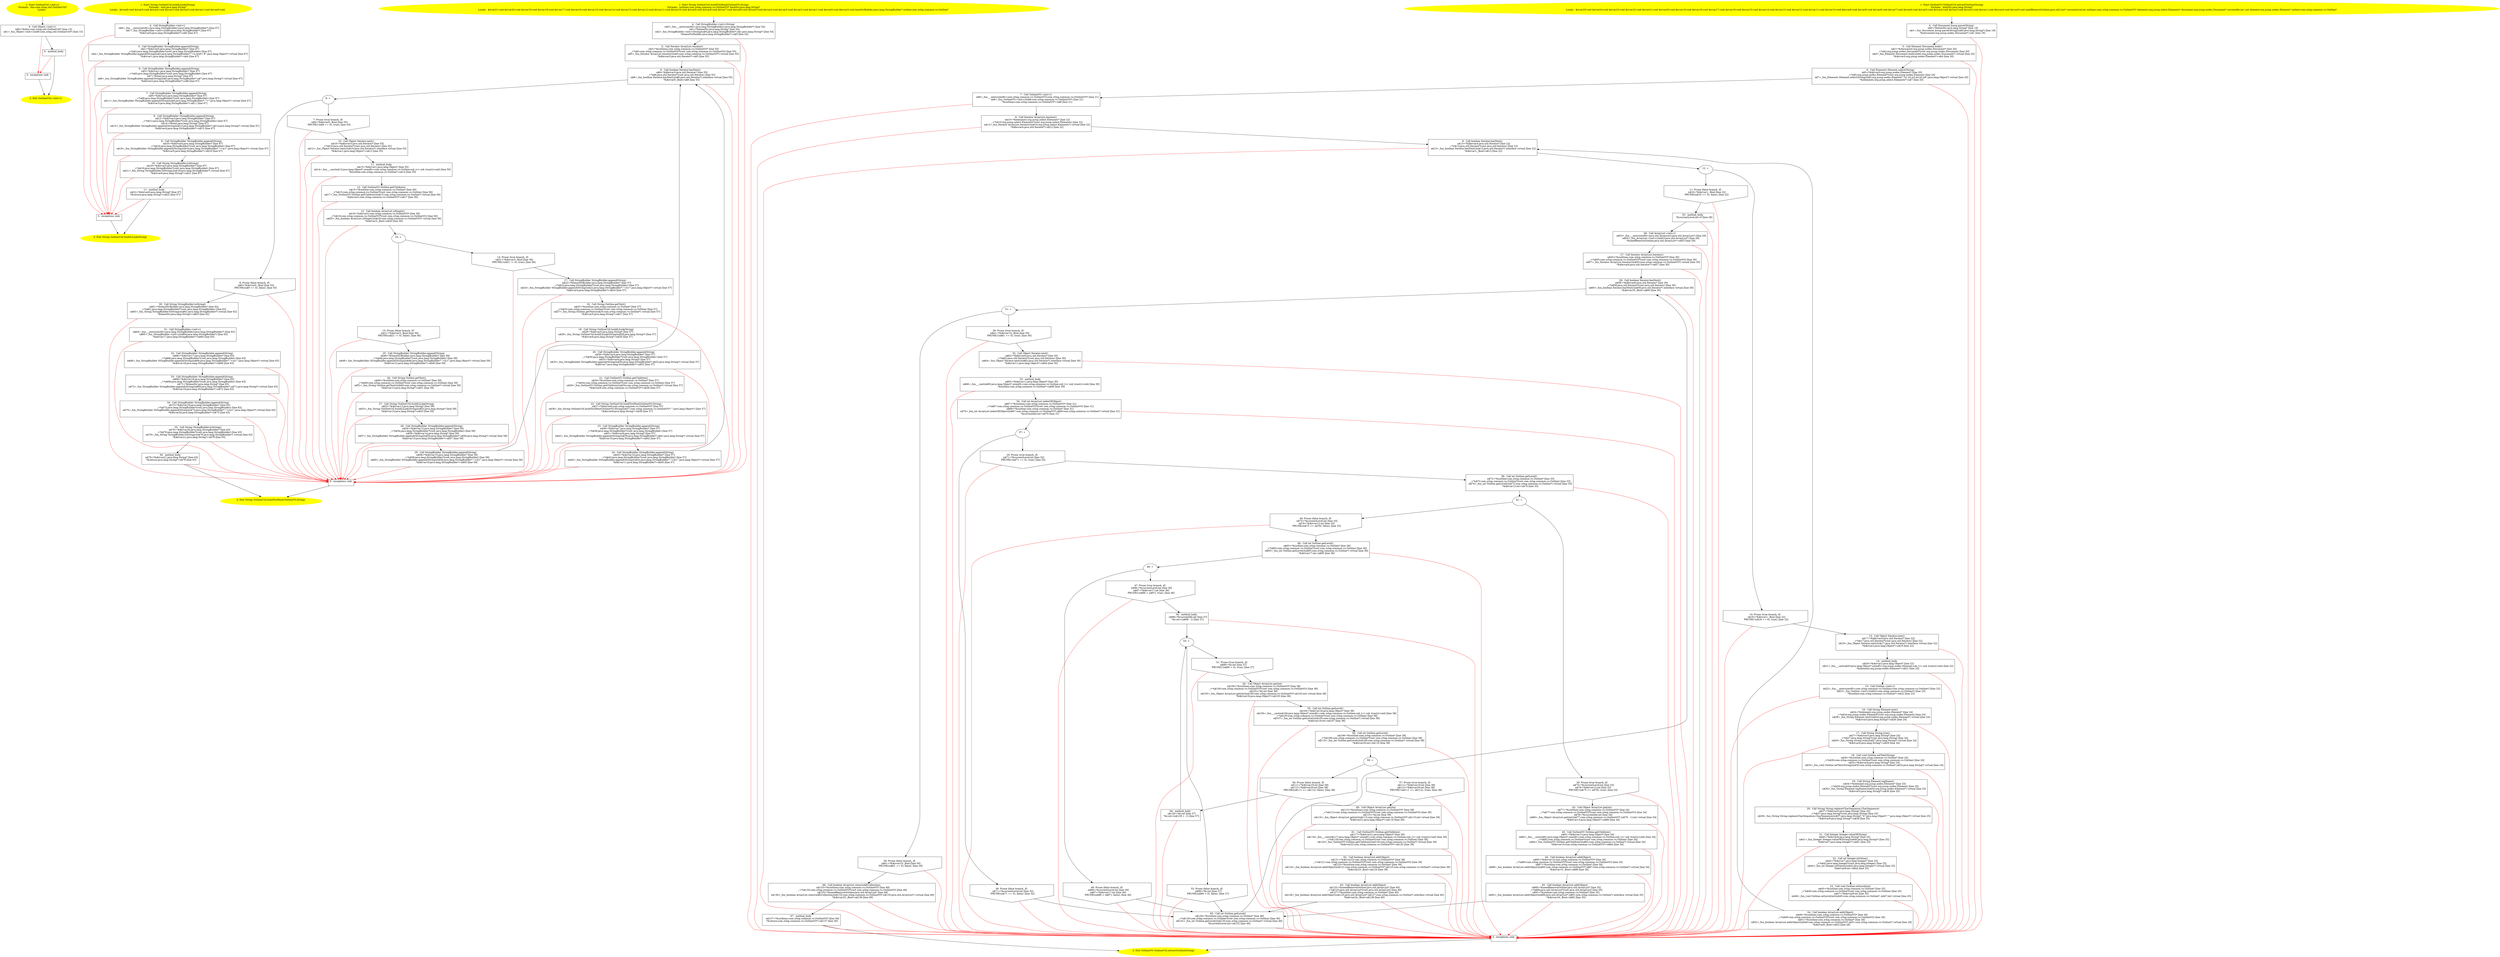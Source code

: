 /* @generated */
digraph cfg {
"com.zrlog.util.OutlineUtil.<init>().4295c0f65710ce2b062d6b8b6a9a8b30_1" [label="1: Start OutlineUtil.<init>()\nFormals:  this:com.zrlog.util.OutlineUtil*\nLocals:  \n  " color=yellow style=filled]
	

	 "com.zrlog.util.OutlineUtil.<init>().4295c0f65710ce2b062d6b8b6a9a8b30_1" -> "com.zrlog.util.OutlineUtil.<init>().4295c0f65710ce2b062d6b8b6a9a8b30_4" ;
"com.zrlog.util.OutlineUtil.<init>().4295c0f65710ce2b062d6b8b6a9a8b30_2" [label="2: Exit OutlineUtil.<init>() \n  " color=yellow style=filled]
	

"com.zrlog.util.OutlineUtil.<init>().4295c0f65710ce2b062d6b8b6a9a8b30_3" [label="3:  exceptions sink \n  " shape="box"]
	

	 "com.zrlog.util.OutlineUtil.<init>().4295c0f65710ce2b062d6b8b6a9a8b30_3" -> "com.zrlog.util.OutlineUtil.<init>().4295c0f65710ce2b062d6b8b6a9a8b30_2" ;
"com.zrlog.util.OutlineUtil.<init>().4295c0f65710ce2b062d6b8b6a9a8b30_4" [label="4:  Call Object.<init>() \n   n$0=*&this:com.zrlog.util.OutlineUtil* [line 15]\n  n$1=_fun_Object.<init>()(n$0:com.zrlog.util.OutlineUtil*) [line 15]\n " shape="box"]
	

	 "com.zrlog.util.OutlineUtil.<init>().4295c0f65710ce2b062d6b8b6a9a8b30_4" -> "com.zrlog.util.OutlineUtil.<init>().4295c0f65710ce2b062d6b8b6a9a8b30_5" ;
	 "com.zrlog.util.OutlineUtil.<init>().4295c0f65710ce2b062d6b8b6a9a8b30_4" -> "com.zrlog.util.OutlineUtil.<init>().4295c0f65710ce2b062d6b8b6a9a8b30_3" [color="red" ];
"com.zrlog.util.OutlineUtil.<init>().4295c0f65710ce2b062d6b8b6a9a8b30_5" [label="5:  method_body \n  " shape="box"]
	

	 "com.zrlog.util.OutlineUtil.<init>().4295c0f65710ce2b062d6b8b6a9a8b30_5" -> "com.zrlog.util.OutlineUtil.<init>().4295c0f65710ce2b062d6b8b6a9a8b30_2" ;
	 "com.zrlog.util.OutlineUtil.<init>().4295c0f65710ce2b062d6b8b6a9a8b30_5" -> "com.zrlog.util.OutlineUtil.<init>().4295c0f65710ce2b062d6b8b6a9a8b30_3" [color="red" ];
"com.zrlog.util.OutlineUtil.buildLiLink(java.lang.String):java.lang.String.865e8033b8fd5204a2bce3b7783043a9_1" [label="1: Start String OutlineUtil.buildLiLink(String)\nFormals:  text:java.lang.String*\nLocals:  $irvar6:void $irvar5:void $irvar4:void $irvar3:void $irvar2:void $irvar1:void $irvar0:void \n  " color=yellow style=filled]
	

	 "com.zrlog.util.OutlineUtil.buildLiLink(java.lang.String):java.lang.String.865e8033b8fd5204a2bce3b7783043a9_1" -> "com.zrlog.util.OutlineUtil.buildLiLink(java.lang.String):java.lang.String.865e8033b8fd5204a2bce3b7783043a9_4" ;
"com.zrlog.util.OutlineUtil.buildLiLink(java.lang.String):java.lang.String.865e8033b8fd5204a2bce3b7783043a9_2" [label="2: Exit String OutlineUtil.buildLiLink(String) \n  " color=yellow style=filled]
	

"com.zrlog.util.OutlineUtil.buildLiLink(java.lang.String):java.lang.String.865e8033b8fd5204a2bce3b7783043a9_3" [label="3:  exceptions sink \n  " shape="box"]
	

	 "com.zrlog.util.OutlineUtil.buildLiLink(java.lang.String):java.lang.String.865e8033b8fd5204a2bce3b7783043a9_3" -> "com.zrlog.util.OutlineUtil.buildLiLink(java.lang.String):java.lang.String.865e8033b8fd5204a2bce3b7783043a9_2" ;
"com.zrlog.util.OutlineUtil.buildLiLink(java.lang.String):java.lang.String.865e8033b8fd5204a2bce3b7783043a9_4" [label="4:  Call StringBuilder.<init>() \n   n$0=_fun___new(sizeof(t=java.lang.StringBuilder):java.lang.StringBuilder*) [line 67]\n  n$1=_fun_StringBuilder.<init>()(n$0:java.lang.StringBuilder*) [line 67]\n  *&$irvar0:java.lang.StringBuilder*=n$0 [line 67]\n " shape="box"]
	

	 "com.zrlog.util.OutlineUtil.buildLiLink(java.lang.String):java.lang.String.865e8033b8fd5204a2bce3b7783043a9_4" -> "com.zrlog.util.OutlineUtil.buildLiLink(java.lang.String):java.lang.String.865e8033b8fd5204a2bce3b7783043a9_5" ;
	 "com.zrlog.util.OutlineUtil.buildLiLink(java.lang.String):java.lang.String.865e8033b8fd5204a2bce3b7783043a9_4" -> "com.zrlog.util.OutlineUtil.buildLiLink(java.lang.String):java.lang.String.865e8033b8fd5204a2bce3b7783043a9_3" [color="red" ];
"com.zrlog.util.OutlineUtil.buildLiLink(java.lang.String):java.lang.String.865e8033b8fd5204a2bce3b7783043a9_5" [label="5:  Call StringBuilder StringBuilder.append(String) \n   n$2=*&$irvar0:java.lang.StringBuilder* [line 67]\n  _=*n$2:java.lang.StringBuilder*(root java.lang.StringBuilder) [line 67]\n  n$4=_fun_StringBuilder StringBuilder.append(String)(n$2:java.lang.StringBuilder*,\"<a href='#\":java.lang.Object*) virtual [line 67]\n  *&$irvar1:java.lang.StringBuilder*=n$4 [line 67]\n " shape="box"]
	

	 "com.zrlog.util.OutlineUtil.buildLiLink(java.lang.String):java.lang.String.865e8033b8fd5204a2bce3b7783043a9_5" -> "com.zrlog.util.OutlineUtil.buildLiLink(java.lang.String):java.lang.String.865e8033b8fd5204a2bce3b7783043a9_6" ;
	 "com.zrlog.util.OutlineUtil.buildLiLink(java.lang.String):java.lang.String.865e8033b8fd5204a2bce3b7783043a9_5" -> "com.zrlog.util.OutlineUtil.buildLiLink(java.lang.String):java.lang.String.865e8033b8fd5204a2bce3b7783043a9_3" [color="red" ];
"com.zrlog.util.OutlineUtil.buildLiLink(java.lang.String):java.lang.String.865e8033b8fd5204a2bce3b7783043a9_6" [label="6:  Call StringBuilder StringBuilder.append(String) \n   n$5=*&$irvar1:java.lang.StringBuilder* [line 67]\n  _=*n$5:java.lang.StringBuilder*(root java.lang.StringBuilder) [line 67]\n  n$7=*&text:java.lang.String* [line 67]\n  n$8=_fun_StringBuilder StringBuilder.append(String)(n$5:java.lang.StringBuilder*,n$7:java.lang.String*) virtual [line 67]\n  *&$irvar2:java.lang.StringBuilder*=n$8 [line 67]\n " shape="box"]
	

	 "com.zrlog.util.OutlineUtil.buildLiLink(java.lang.String):java.lang.String.865e8033b8fd5204a2bce3b7783043a9_6" -> "com.zrlog.util.OutlineUtil.buildLiLink(java.lang.String):java.lang.String.865e8033b8fd5204a2bce3b7783043a9_7" ;
	 "com.zrlog.util.OutlineUtil.buildLiLink(java.lang.String):java.lang.String.865e8033b8fd5204a2bce3b7783043a9_6" -> "com.zrlog.util.OutlineUtil.buildLiLink(java.lang.String):java.lang.String.865e8033b8fd5204a2bce3b7783043a9_3" [color="red" ];
"com.zrlog.util.OutlineUtil.buildLiLink(java.lang.String):java.lang.String.865e8033b8fd5204a2bce3b7783043a9_7" [label="7:  Call StringBuilder StringBuilder.append(String) \n   n$9=*&$irvar2:java.lang.StringBuilder* [line 67]\n  _=*n$9:java.lang.StringBuilder*(root java.lang.StringBuilder) [line 67]\n  n$11=_fun_StringBuilder StringBuilder.append(String)(n$9:java.lang.StringBuilder*,\"'>\":java.lang.Object*) virtual [line 67]\n  *&$irvar3:java.lang.StringBuilder*=n$11 [line 67]\n " shape="box"]
	

	 "com.zrlog.util.OutlineUtil.buildLiLink(java.lang.String):java.lang.String.865e8033b8fd5204a2bce3b7783043a9_7" -> "com.zrlog.util.OutlineUtil.buildLiLink(java.lang.String):java.lang.String.865e8033b8fd5204a2bce3b7783043a9_8" ;
	 "com.zrlog.util.OutlineUtil.buildLiLink(java.lang.String):java.lang.String.865e8033b8fd5204a2bce3b7783043a9_7" -> "com.zrlog.util.OutlineUtil.buildLiLink(java.lang.String):java.lang.String.865e8033b8fd5204a2bce3b7783043a9_3" [color="red" ];
"com.zrlog.util.OutlineUtil.buildLiLink(java.lang.String):java.lang.String.865e8033b8fd5204a2bce3b7783043a9_8" [label="8:  Call StringBuilder StringBuilder.append(String) \n   n$12=*&$irvar3:java.lang.StringBuilder* [line 67]\n  _=*n$12:java.lang.StringBuilder*(root java.lang.StringBuilder) [line 67]\n  n$14=*&text:java.lang.String* [line 67]\n  n$15=_fun_StringBuilder StringBuilder.append(String)(n$12:java.lang.StringBuilder*,n$14:java.lang.String*) virtual [line 67]\n  *&$irvar4:java.lang.StringBuilder*=n$15 [line 67]\n " shape="box"]
	

	 "com.zrlog.util.OutlineUtil.buildLiLink(java.lang.String):java.lang.String.865e8033b8fd5204a2bce3b7783043a9_8" -> "com.zrlog.util.OutlineUtil.buildLiLink(java.lang.String):java.lang.String.865e8033b8fd5204a2bce3b7783043a9_9" ;
	 "com.zrlog.util.OutlineUtil.buildLiLink(java.lang.String):java.lang.String.865e8033b8fd5204a2bce3b7783043a9_8" -> "com.zrlog.util.OutlineUtil.buildLiLink(java.lang.String):java.lang.String.865e8033b8fd5204a2bce3b7783043a9_3" [color="red" ];
"com.zrlog.util.OutlineUtil.buildLiLink(java.lang.String):java.lang.String.865e8033b8fd5204a2bce3b7783043a9_9" [label="9:  Call StringBuilder StringBuilder.append(String) \n   n$16=*&$irvar4:java.lang.StringBuilder* [line 67]\n  _=*n$16:java.lang.StringBuilder*(root java.lang.StringBuilder) [line 67]\n  n$18=_fun_StringBuilder StringBuilder.append(String)(n$16:java.lang.StringBuilder*,\"</a>\":java.lang.Object*) virtual [line 67]\n  *&$irvar5:java.lang.StringBuilder*=n$18 [line 67]\n " shape="box"]
	

	 "com.zrlog.util.OutlineUtil.buildLiLink(java.lang.String):java.lang.String.865e8033b8fd5204a2bce3b7783043a9_9" -> "com.zrlog.util.OutlineUtil.buildLiLink(java.lang.String):java.lang.String.865e8033b8fd5204a2bce3b7783043a9_10" ;
	 "com.zrlog.util.OutlineUtil.buildLiLink(java.lang.String):java.lang.String.865e8033b8fd5204a2bce3b7783043a9_9" -> "com.zrlog.util.OutlineUtil.buildLiLink(java.lang.String):java.lang.String.865e8033b8fd5204a2bce3b7783043a9_3" [color="red" ];
"com.zrlog.util.OutlineUtil.buildLiLink(java.lang.String):java.lang.String.865e8033b8fd5204a2bce3b7783043a9_10" [label="10:  Call String StringBuilder.toString() \n   n$19=*&$irvar5:java.lang.StringBuilder* [line 67]\n  _=*n$19:java.lang.StringBuilder*(root java.lang.StringBuilder) [line 67]\n  n$21=_fun_String StringBuilder.toString()(n$19:java.lang.StringBuilder*) virtual [line 67]\n  *&$irvar6:java.lang.String*=n$21 [line 67]\n " shape="box"]
	

	 "com.zrlog.util.OutlineUtil.buildLiLink(java.lang.String):java.lang.String.865e8033b8fd5204a2bce3b7783043a9_10" -> "com.zrlog.util.OutlineUtil.buildLiLink(java.lang.String):java.lang.String.865e8033b8fd5204a2bce3b7783043a9_11" ;
	 "com.zrlog.util.OutlineUtil.buildLiLink(java.lang.String):java.lang.String.865e8033b8fd5204a2bce3b7783043a9_10" -> "com.zrlog.util.OutlineUtil.buildLiLink(java.lang.String):java.lang.String.865e8033b8fd5204a2bce3b7783043a9_3" [color="red" ];
"com.zrlog.util.OutlineUtil.buildLiLink(java.lang.String):java.lang.String.865e8033b8fd5204a2bce3b7783043a9_11" [label="11:  method_body \n   n$22=*&$irvar6:java.lang.String* [line 67]\n  *&return:java.lang.String*=n$22 [line 67]\n " shape="box"]
	

	 "com.zrlog.util.OutlineUtil.buildLiLink(java.lang.String):java.lang.String.865e8033b8fd5204a2bce3b7783043a9_11" -> "com.zrlog.util.OutlineUtil.buildLiLink(java.lang.String):java.lang.String.865e8033b8fd5204a2bce3b7783043a9_2" ;
	 "com.zrlog.util.OutlineUtil.buildLiLink(java.lang.String):java.lang.String.865e8033b8fd5204a2bce3b7783043a9_11" -> "com.zrlog.util.OutlineUtil.buildLiLink(java.lang.String):java.lang.String.865e8033b8fd5204a2bce3b7783043a9_3" [color="red" ];
"com.zrlog.util.OutlineUtil.buildTocHtml(com.zrlog.common.vo.OutlineVO,java.lang.String):java.lang.St.0a394ee8445268c8829a0d29776dd25e_1" [label="1: Start String OutlineUtil.buildTocHtml(OutlineVO,String)\nFormals:  outlines:com.zrlog.common.vo.OutlineVO* baseStr:java.lang.String*\nLocals:  $irvar21:void $irvar20:void $irvar19:void $irvar18:void $irvar17:void $irvar16:void $irvar15:void $irvar14:void $irvar13:void $irvar12:void $irvar11:void $irvar10:void $irvar9:void $irvar8:void $irvar7:void $irvar6:void $irvar5:void $irvar4:void $irvar3:void $irvar2:void $irvar1:void $irvar0:void $bcvar3:void baseStrBuilder:java.lang.StringBuilder* outline:com.zrlog.common.vo.Outline* \n  " color=yellow style=filled]
	

	 "com.zrlog.util.OutlineUtil.buildTocHtml(com.zrlog.common.vo.OutlineVO,java.lang.String):java.lang.St.0a394ee8445268c8829a0d29776dd25e_1" -> "com.zrlog.util.OutlineUtil.buildTocHtml(com.zrlog.common.vo.OutlineVO,java.lang.String):java.lang.St.0a394ee8445268c8829a0d29776dd25e_4" ;
"com.zrlog.util.OutlineUtil.buildTocHtml(com.zrlog.common.vo.OutlineVO,java.lang.String):java.lang.St.0a394ee8445268c8829a0d29776dd25e_2" [label="2: Exit String OutlineUtil.buildTocHtml(OutlineVO,String) \n  " color=yellow style=filled]
	

"com.zrlog.util.OutlineUtil.buildTocHtml(com.zrlog.common.vo.OutlineVO,java.lang.String):java.lang.St.0a394ee8445268c8829a0d29776dd25e_3" [label="3:  exceptions sink \n  " shape="box"]
	

	 "com.zrlog.util.OutlineUtil.buildTocHtml(com.zrlog.common.vo.OutlineVO,java.lang.String):java.lang.St.0a394ee8445268c8829a0d29776dd25e_3" -> "com.zrlog.util.OutlineUtil.buildTocHtml(com.zrlog.common.vo.OutlineVO,java.lang.String):java.lang.St.0a394ee8445268c8829a0d29776dd25e_2" ;
"com.zrlog.util.OutlineUtil.buildTocHtml(com.zrlog.common.vo.OutlineVO,java.lang.String):java.lang.St.0a394ee8445268c8829a0d29776dd25e_4" [label="4:  Call StringBuilder.<init>(String) \n   n$0=_fun___new(sizeof(t=java.lang.StringBuilder):java.lang.StringBuilder*) [line 54]\n  n$1=*&baseStr:java.lang.String* [line 54]\n  n$2=_fun_StringBuilder.<init>(String)(n$0:java.lang.StringBuilder*,n$1:java.lang.String*) [line 54]\n  *&baseStrBuilder:java.lang.StringBuilder*=n$0 [line 54]\n " shape="box"]
	

	 "com.zrlog.util.OutlineUtil.buildTocHtml(com.zrlog.common.vo.OutlineVO,java.lang.String):java.lang.St.0a394ee8445268c8829a0d29776dd25e_4" -> "com.zrlog.util.OutlineUtil.buildTocHtml(com.zrlog.common.vo.OutlineVO,java.lang.String):java.lang.St.0a394ee8445268c8829a0d29776dd25e_5" ;
	 "com.zrlog.util.OutlineUtil.buildTocHtml(com.zrlog.common.vo.OutlineVO,java.lang.String):java.lang.St.0a394ee8445268c8829a0d29776dd25e_4" -> "com.zrlog.util.OutlineUtil.buildTocHtml(com.zrlog.common.vo.OutlineVO,java.lang.String):java.lang.St.0a394ee8445268c8829a0d29776dd25e_3" [color="red" ];
"com.zrlog.util.OutlineUtil.buildTocHtml(com.zrlog.common.vo.OutlineVO,java.lang.String):java.lang.St.0a394ee8445268c8829a0d29776dd25e_5" [label="5:  Call Iterator ArrayList.iterator() \n   n$3=*&outlines:com.zrlog.common.vo.OutlineVO* [line 55]\n  _=*n$3:com.zrlog.common.vo.OutlineVO*(root com.zrlog.common.vo.OutlineVO) [line 55]\n  n$5=_fun_Iterator ArrayList.iterator()(n$3:com.zrlog.common.vo.OutlineVO*) virtual [line 55]\n  *&$bcvar3:java.util.Iterator*=n$5 [line 55]\n " shape="box"]
	

	 "com.zrlog.util.OutlineUtil.buildTocHtml(com.zrlog.common.vo.OutlineVO,java.lang.String):java.lang.St.0a394ee8445268c8829a0d29776dd25e_5" -> "com.zrlog.util.OutlineUtil.buildTocHtml(com.zrlog.common.vo.OutlineVO,java.lang.String):java.lang.St.0a394ee8445268c8829a0d29776dd25e_6" ;
	 "com.zrlog.util.OutlineUtil.buildTocHtml(com.zrlog.common.vo.OutlineVO,java.lang.String):java.lang.St.0a394ee8445268c8829a0d29776dd25e_5" -> "com.zrlog.util.OutlineUtil.buildTocHtml(com.zrlog.common.vo.OutlineVO,java.lang.String):java.lang.St.0a394ee8445268c8829a0d29776dd25e_3" [color="red" ];
"com.zrlog.util.OutlineUtil.buildTocHtml(com.zrlog.common.vo.OutlineVO,java.lang.String):java.lang.St.0a394ee8445268c8829a0d29776dd25e_6" [label="6:  Call boolean Iterator.hasNext() \n   n$6=*&$bcvar3:java.util.Iterator* [line 55]\n  _=*n$6:java.util.Iterator*(root java.util.Iterator) [line 55]\n  n$8=_fun_boolean Iterator.hasNext()(n$6:java.util.Iterator*) interface virtual [line 55]\n  *&$irvar0:_Bool=n$8 [line 55]\n " shape="box"]
	

	 "com.zrlog.util.OutlineUtil.buildTocHtml(com.zrlog.common.vo.OutlineVO,java.lang.String):java.lang.St.0a394ee8445268c8829a0d29776dd25e_6" -> "com.zrlog.util.OutlineUtil.buildTocHtml(com.zrlog.common.vo.OutlineVO,java.lang.String):java.lang.St.0a394ee8445268c8829a0d29776dd25e_9" ;
	 "com.zrlog.util.OutlineUtil.buildTocHtml(com.zrlog.common.vo.OutlineVO,java.lang.String):java.lang.St.0a394ee8445268c8829a0d29776dd25e_6" -> "com.zrlog.util.OutlineUtil.buildTocHtml(com.zrlog.common.vo.OutlineVO,java.lang.String):java.lang.St.0a394ee8445268c8829a0d29776dd25e_3" [color="red" ];
"com.zrlog.util.OutlineUtil.buildTocHtml(com.zrlog.common.vo.OutlineVO,java.lang.String):java.lang.St.0a394ee8445268c8829a0d29776dd25e_7" [label="7: Prune (true branch, if) \n   n$9=*&$irvar0:_Bool [line 55]\n  PRUNE(!(n$9 == 0), true); [line 55]\n " shape="invhouse"]
	

	 "com.zrlog.util.OutlineUtil.buildTocHtml(com.zrlog.common.vo.OutlineVO,java.lang.String):java.lang.St.0a394ee8445268c8829a0d29776dd25e_7" -> "com.zrlog.util.OutlineUtil.buildTocHtml(com.zrlog.common.vo.OutlineVO,java.lang.String):java.lang.St.0a394ee8445268c8829a0d29776dd25e_10" ;
	 "com.zrlog.util.OutlineUtil.buildTocHtml(com.zrlog.common.vo.OutlineVO,java.lang.String):java.lang.St.0a394ee8445268c8829a0d29776dd25e_7" -> "com.zrlog.util.OutlineUtil.buildTocHtml(com.zrlog.common.vo.OutlineVO,java.lang.String):java.lang.St.0a394ee8445268c8829a0d29776dd25e_3" [color="red" ];
"com.zrlog.util.OutlineUtil.buildTocHtml(com.zrlog.common.vo.OutlineVO,java.lang.String):java.lang.St.0a394ee8445268c8829a0d29776dd25e_8" [label="8: Prune (false branch, if) \n   n$9=*&$irvar0:_Bool [line 55]\n  PRUNE((n$9 == 0), false); [line 55]\n " shape="invhouse"]
	

	 "com.zrlog.util.OutlineUtil.buildTocHtml(com.zrlog.common.vo.OutlineVO,java.lang.String):java.lang.St.0a394ee8445268c8829a0d29776dd25e_8" -> "com.zrlog.util.OutlineUtil.buildTocHtml(com.zrlog.common.vo.OutlineVO,java.lang.String):java.lang.St.0a394ee8445268c8829a0d29776dd25e_30" ;
	 "com.zrlog.util.OutlineUtil.buildTocHtml(com.zrlog.common.vo.OutlineVO,java.lang.String):java.lang.St.0a394ee8445268c8829a0d29776dd25e_8" -> "com.zrlog.util.OutlineUtil.buildTocHtml(com.zrlog.common.vo.OutlineVO,java.lang.String):java.lang.St.0a394ee8445268c8829a0d29776dd25e_3" [color="red" ];
"com.zrlog.util.OutlineUtil.buildTocHtml(com.zrlog.common.vo.OutlineVO,java.lang.String):java.lang.St.0a394ee8445268c8829a0d29776dd25e_9" [label="9: + \n  " ]
	

	 "com.zrlog.util.OutlineUtil.buildTocHtml(com.zrlog.common.vo.OutlineVO,java.lang.String):java.lang.St.0a394ee8445268c8829a0d29776dd25e_9" -> "com.zrlog.util.OutlineUtil.buildTocHtml(com.zrlog.common.vo.OutlineVO,java.lang.String):java.lang.St.0a394ee8445268c8829a0d29776dd25e_7" ;
	 "com.zrlog.util.OutlineUtil.buildTocHtml(com.zrlog.common.vo.OutlineVO,java.lang.String):java.lang.St.0a394ee8445268c8829a0d29776dd25e_9" -> "com.zrlog.util.OutlineUtil.buildTocHtml(com.zrlog.common.vo.OutlineVO,java.lang.String):java.lang.St.0a394ee8445268c8829a0d29776dd25e_8" ;
"com.zrlog.util.OutlineUtil.buildTocHtml(com.zrlog.common.vo.OutlineVO,java.lang.String):java.lang.St.0a394ee8445268c8829a0d29776dd25e_10" [label="10:  Call Object Iterator.next() \n   n$10=*&$bcvar3:java.util.Iterator* [line 55]\n  _=*n$10:java.util.Iterator*(root java.util.Iterator) [line 55]\n  n$12=_fun_Object Iterator.next()(n$10:java.util.Iterator*) interface virtual [line 55]\n  *&$irvar1:java.lang.Object*=n$12 [line 55]\n " shape="box"]
	

	 "com.zrlog.util.OutlineUtil.buildTocHtml(com.zrlog.common.vo.OutlineVO,java.lang.String):java.lang.St.0a394ee8445268c8829a0d29776dd25e_10" -> "com.zrlog.util.OutlineUtil.buildTocHtml(com.zrlog.common.vo.OutlineVO,java.lang.String):java.lang.St.0a394ee8445268c8829a0d29776dd25e_11" ;
	 "com.zrlog.util.OutlineUtil.buildTocHtml(com.zrlog.common.vo.OutlineVO,java.lang.String):java.lang.St.0a394ee8445268c8829a0d29776dd25e_10" -> "com.zrlog.util.OutlineUtil.buildTocHtml(com.zrlog.common.vo.OutlineVO,java.lang.String):java.lang.St.0a394ee8445268c8829a0d29776dd25e_3" [color="red" ];
"com.zrlog.util.OutlineUtil.buildTocHtml(com.zrlog.common.vo.OutlineVO,java.lang.String):java.lang.St.0a394ee8445268c8829a0d29776dd25e_11" [label="11:  method_body \n   n$13=*&$irvar1:java.lang.Object* [line 55]\n  n$14=_fun___cast(n$13:java.lang.Object*,sizeof(t=com.zrlog.common.vo.Outline;sub_t=( sub )(cast)):void) [line 55]\n  *&outline:com.zrlog.common.vo.Outline*=n$14 [line 55]\n " shape="box"]
	

	 "com.zrlog.util.OutlineUtil.buildTocHtml(com.zrlog.common.vo.OutlineVO,java.lang.String):java.lang.St.0a394ee8445268c8829a0d29776dd25e_11" -> "com.zrlog.util.OutlineUtil.buildTocHtml(com.zrlog.common.vo.OutlineVO,java.lang.String):java.lang.St.0a394ee8445268c8829a0d29776dd25e_12" ;
	 "com.zrlog.util.OutlineUtil.buildTocHtml(com.zrlog.common.vo.OutlineVO,java.lang.String):java.lang.St.0a394ee8445268c8829a0d29776dd25e_11" -> "com.zrlog.util.OutlineUtil.buildTocHtml(com.zrlog.common.vo.OutlineVO,java.lang.String):java.lang.St.0a394ee8445268c8829a0d29776dd25e_3" [color="red" ];
"com.zrlog.util.OutlineUtil.buildTocHtml(com.zrlog.common.vo.OutlineVO,java.lang.String):java.lang.St.0a394ee8445268c8829a0d29776dd25e_12" [label="12:  Call OutlineVO Outline.getChildren() \n   n$15=*&outline:com.zrlog.common.vo.Outline* [line 56]\n  _=*n$15:com.zrlog.common.vo.Outline*(root com.zrlog.common.vo.Outline) [line 56]\n  n$17=_fun_OutlineVO Outline.getChildren()(n$15:com.zrlog.common.vo.Outline*) virtual [line 56]\n  *&$irvar2:com.zrlog.common.vo.OutlineVO*=n$17 [line 56]\n " shape="box"]
	

	 "com.zrlog.util.OutlineUtil.buildTocHtml(com.zrlog.common.vo.OutlineVO,java.lang.String):java.lang.St.0a394ee8445268c8829a0d29776dd25e_12" -> "com.zrlog.util.OutlineUtil.buildTocHtml(com.zrlog.common.vo.OutlineVO,java.lang.String):java.lang.St.0a394ee8445268c8829a0d29776dd25e_13" ;
	 "com.zrlog.util.OutlineUtil.buildTocHtml(com.zrlog.common.vo.OutlineVO,java.lang.String):java.lang.St.0a394ee8445268c8829a0d29776dd25e_12" -> "com.zrlog.util.OutlineUtil.buildTocHtml(com.zrlog.common.vo.OutlineVO,java.lang.String):java.lang.St.0a394ee8445268c8829a0d29776dd25e_3" [color="red" ];
"com.zrlog.util.OutlineUtil.buildTocHtml(com.zrlog.common.vo.OutlineVO,java.lang.String):java.lang.St.0a394ee8445268c8829a0d29776dd25e_13" [label="13:  Call boolean ArrayList.isEmpty() \n   n$18=*&$irvar2:com.zrlog.common.vo.OutlineVO* [line 56]\n  _=*n$18:com.zrlog.common.vo.OutlineVO*(root com.zrlog.common.vo.OutlineVO) [line 56]\n  n$20=_fun_boolean ArrayList.isEmpty()(n$18:com.zrlog.common.vo.OutlineVO*) virtual [line 56]\n  *&$irvar3:_Bool=n$20 [line 56]\n " shape="box"]
	

	 "com.zrlog.util.OutlineUtil.buildTocHtml(com.zrlog.common.vo.OutlineVO,java.lang.String):java.lang.St.0a394ee8445268c8829a0d29776dd25e_13" -> "com.zrlog.util.OutlineUtil.buildTocHtml(com.zrlog.common.vo.OutlineVO,java.lang.String):java.lang.St.0a394ee8445268c8829a0d29776dd25e_16" ;
	 "com.zrlog.util.OutlineUtil.buildTocHtml(com.zrlog.common.vo.OutlineVO,java.lang.String):java.lang.St.0a394ee8445268c8829a0d29776dd25e_13" -> "com.zrlog.util.OutlineUtil.buildTocHtml(com.zrlog.common.vo.OutlineVO,java.lang.String):java.lang.St.0a394ee8445268c8829a0d29776dd25e_3" [color="red" ];
"com.zrlog.util.OutlineUtil.buildTocHtml(com.zrlog.common.vo.OutlineVO,java.lang.String):java.lang.St.0a394ee8445268c8829a0d29776dd25e_14" [label="14: Prune (true branch, if) \n   n$21=*&$irvar3:_Bool [line 56]\n  PRUNE(!(n$21 != 0), true); [line 56]\n " shape="invhouse"]
	

	 "com.zrlog.util.OutlineUtil.buildTocHtml(com.zrlog.common.vo.OutlineVO,java.lang.String):java.lang.St.0a394ee8445268c8829a0d29776dd25e_14" -> "com.zrlog.util.OutlineUtil.buildTocHtml(com.zrlog.common.vo.OutlineVO,java.lang.String):java.lang.St.0a394ee8445268c8829a0d29776dd25e_17" ;
	 "com.zrlog.util.OutlineUtil.buildTocHtml(com.zrlog.common.vo.OutlineVO,java.lang.String):java.lang.St.0a394ee8445268c8829a0d29776dd25e_14" -> "com.zrlog.util.OutlineUtil.buildTocHtml(com.zrlog.common.vo.OutlineVO,java.lang.String):java.lang.St.0a394ee8445268c8829a0d29776dd25e_3" [color="red" ];
"com.zrlog.util.OutlineUtil.buildTocHtml(com.zrlog.common.vo.OutlineVO,java.lang.String):java.lang.St.0a394ee8445268c8829a0d29776dd25e_15" [label="15: Prune (false branch, if) \n   n$21=*&$irvar3:_Bool [line 56]\n  PRUNE((n$21 != 0), false); [line 56]\n " shape="invhouse"]
	

	 "com.zrlog.util.OutlineUtil.buildTocHtml(com.zrlog.common.vo.OutlineVO,java.lang.String):java.lang.St.0a394ee8445268c8829a0d29776dd25e_15" -> "com.zrlog.util.OutlineUtil.buildTocHtml(com.zrlog.common.vo.OutlineVO,java.lang.String):java.lang.St.0a394ee8445268c8829a0d29776dd25e_25" ;
	 "com.zrlog.util.OutlineUtil.buildTocHtml(com.zrlog.common.vo.OutlineVO,java.lang.String):java.lang.St.0a394ee8445268c8829a0d29776dd25e_15" -> "com.zrlog.util.OutlineUtil.buildTocHtml(com.zrlog.common.vo.OutlineVO,java.lang.String):java.lang.St.0a394ee8445268c8829a0d29776dd25e_3" [color="red" ];
"com.zrlog.util.OutlineUtil.buildTocHtml(com.zrlog.common.vo.OutlineVO,java.lang.String):java.lang.St.0a394ee8445268c8829a0d29776dd25e_16" [label="16: + \n  " ]
	

	 "com.zrlog.util.OutlineUtil.buildTocHtml(com.zrlog.common.vo.OutlineVO,java.lang.String):java.lang.St.0a394ee8445268c8829a0d29776dd25e_16" -> "com.zrlog.util.OutlineUtil.buildTocHtml(com.zrlog.common.vo.OutlineVO,java.lang.String):java.lang.St.0a394ee8445268c8829a0d29776dd25e_14" ;
	 "com.zrlog.util.OutlineUtil.buildTocHtml(com.zrlog.common.vo.OutlineVO,java.lang.String):java.lang.St.0a394ee8445268c8829a0d29776dd25e_16" -> "com.zrlog.util.OutlineUtil.buildTocHtml(com.zrlog.common.vo.OutlineVO,java.lang.String):java.lang.St.0a394ee8445268c8829a0d29776dd25e_15" ;
"com.zrlog.util.OutlineUtil.buildTocHtml(com.zrlog.common.vo.OutlineVO,java.lang.String):java.lang.St.0a394ee8445268c8829a0d29776dd25e_17" [label="17:  Call StringBuilder StringBuilder.append(String) \n   n$22=*&baseStrBuilder:java.lang.StringBuilder* [line 57]\n  _=*n$22:java.lang.StringBuilder*(root java.lang.StringBuilder) [line 57]\n  n$24=_fun_StringBuilder StringBuilder.append(String)(n$22:java.lang.StringBuilder*,\"<li>\":java.lang.Object*) virtual [line 57]\n  *&$irvar4:java.lang.StringBuilder*=n$24 [line 57]\n " shape="box"]
	

	 "com.zrlog.util.OutlineUtil.buildTocHtml(com.zrlog.common.vo.OutlineVO,java.lang.String):java.lang.St.0a394ee8445268c8829a0d29776dd25e_17" -> "com.zrlog.util.OutlineUtil.buildTocHtml(com.zrlog.common.vo.OutlineVO,java.lang.String):java.lang.St.0a394ee8445268c8829a0d29776dd25e_18" ;
	 "com.zrlog.util.OutlineUtil.buildTocHtml(com.zrlog.common.vo.OutlineVO,java.lang.String):java.lang.St.0a394ee8445268c8829a0d29776dd25e_17" -> "com.zrlog.util.OutlineUtil.buildTocHtml(com.zrlog.common.vo.OutlineVO,java.lang.String):java.lang.St.0a394ee8445268c8829a0d29776dd25e_3" [color="red" ];
"com.zrlog.util.OutlineUtil.buildTocHtml(com.zrlog.common.vo.OutlineVO,java.lang.String):java.lang.St.0a394ee8445268c8829a0d29776dd25e_18" [label="18:  Call String Outline.getText() \n   n$25=*&outline:com.zrlog.common.vo.Outline* [line 57]\n  _=*n$25:com.zrlog.common.vo.Outline*(root com.zrlog.common.vo.Outline) [line 57]\n  n$27=_fun_String Outline.getText()(n$25:com.zrlog.common.vo.Outline*) virtual [line 57]\n  *&$irvar5:java.lang.String*=n$27 [line 57]\n " shape="box"]
	

	 "com.zrlog.util.OutlineUtil.buildTocHtml(com.zrlog.common.vo.OutlineVO,java.lang.String):java.lang.St.0a394ee8445268c8829a0d29776dd25e_18" -> "com.zrlog.util.OutlineUtil.buildTocHtml(com.zrlog.common.vo.OutlineVO,java.lang.String):java.lang.St.0a394ee8445268c8829a0d29776dd25e_19" ;
	 "com.zrlog.util.OutlineUtil.buildTocHtml(com.zrlog.common.vo.OutlineVO,java.lang.String):java.lang.St.0a394ee8445268c8829a0d29776dd25e_18" -> "com.zrlog.util.OutlineUtil.buildTocHtml(com.zrlog.common.vo.OutlineVO,java.lang.String):java.lang.St.0a394ee8445268c8829a0d29776dd25e_3" [color="red" ];
"com.zrlog.util.OutlineUtil.buildTocHtml(com.zrlog.common.vo.OutlineVO,java.lang.String):java.lang.St.0a394ee8445268c8829a0d29776dd25e_19" [label="19:  Call String OutlineUtil.buildLiLink(String) \n   n$28=*&$irvar5:java.lang.String* [line 57]\n  n$29=_fun_String OutlineUtil.buildLiLink(String)(n$28:java.lang.String*) [line 57]\n  *&$irvar6:java.lang.String*=n$29 [line 57]\n " shape="box"]
	

	 "com.zrlog.util.OutlineUtil.buildTocHtml(com.zrlog.common.vo.OutlineVO,java.lang.String):java.lang.St.0a394ee8445268c8829a0d29776dd25e_19" -> "com.zrlog.util.OutlineUtil.buildTocHtml(com.zrlog.common.vo.OutlineVO,java.lang.String):java.lang.St.0a394ee8445268c8829a0d29776dd25e_20" ;
	 "com.zrlog.util.OutlineUtil.buildTocHtml(com.zrlog.common.vo.OutlineVO,java.lang.String):java.lang.St.0a394ee8445268c8829a0d29776dd25e_19" -> "com.zrlog.util.OutlineUtil.buildTocHtml(com.zrlog.common.vo.OutlineVO,java.lang.String):java.lang.St.0a394ee8445268c8829a0d29776dd25e_3" [color="red" ];
"com.zrlog.util.OutlineUtil.buildTocHtml(com.zrlog.common.vo.OutlineVO,java.lang.String):java.lang.St.0a394ee8445268c8829a0d29776dd25e_20" [label="20:  Call StringBuilder StringBuilder.append(String) \n   n$30=*&$irvar4:java.lang.StringBuilder* [line 57]\n  _=*n$30:java.lang.StringBuilder*(root java.lang.StringBuilder) [line 57]\n  n$32=*&$irvar6:java.lang.String* [line 57]\n  n$33=_fun_StringBuilder StringBuilder.append(String)(n$30:java.lang.StringBuilder*,n$32:java.lang.String*) virtual [line 57]\n  *&$irvar7:java.lang.StringBuilder*=n$33 [line 57]\n " shape="box"]
	

	 "com.zrlog.util.OutlineUtil.buildTocHtml(com.zrlog.common.vo.OutlineVO,java.lang.String):java.lang.St.0a394ee8445268c8829a0d29776dd25e_20" -> "com.zrlog.util.OutlineUtil.buildTocHtml(com.zrlog.common.vo.OutlineVO,java.lang.String):java.lang.St.0a394ee8445268c8829a0d29776dd25e_21" ;
	 "com.zrlog.util.OutlineUtil.buildTocHtml(com.zrlog.common.vo.OutlineVO,java.lang.String):java.lang.St.0a394ee8445268c8829a0d29776dd25e_20" -> "com.zrlog.util.OutlineUtil.buildTocHtml(com.zrlog.common.vo.OutlineVO,java.lang.String):java.lang.St.0a394ee8445268c8829a0d29776dd25e_3" [color="red" ];
"com.zrlog.util.OutlineUtil.buildTocHtml(com.zrlog.common.vo.OutlineVO,java.lang.String):java.lang.St.0a394ee8445268c8829a0d29776dd25e_21" [label="21:  Call OutlineVO Outline.getChildren() \n   n$34=*&outline:com.zrlog.common.vo.Outline* [line 57]\n  _=*n$34:com.zrlog.common.vo.Outline*(root com.zrlog.common.vo.Outline) [line 57]\n  n$36=_fun_OutlineVO Outline.getChildren()(n$34:com.zrlog.common.vo.Outline*) virtual [line 57]\n  *&$irvar8:com.zrlog.common.vo.OutlineVO*=n$36 [line 57]\n " shape="box"]
	

	 "com.zrlog.util.OutlineUtil.buildTocHtml(com.zrlog.common.vo.OutlineVO,java.lang.String):java.lang.St.0a394ee8445268c8829a0d29776dd25e_21" -> "com.zrlog.util.OutlineUtil.buildTocHtml(com.zrlog.common.vo.OutlineVO,java.lang.String):java.lang.St.0a394ee8445268c8829a0d29776dd25e_22" ;
	 "com.zrlog.util.OutlineUtil.buildTocHtml(com.zrlog.common.vo.OutlineVO,java.lang.String):java.lang.St.0a394ee8445268c8829a0d29776dd25e_21" -> "com.zrlog.util.OutlineUtil.buildTocHtml(com.zrlog.common.vo.OutlineVO,java.lang.String):java.lang.St.0a394ee8445268c8829a0d29776dd25e_3" [color="red" ];
"com.zrlog.util.OutlineUtil.buildTocHtml(com.zrlog.common.vo.OutlineVO,java.lang.String):java.lang.St.0a394ee8445268c8829a0d29776dd25e_22" [label="22:  Call String OutlineUtil.buildTocHtml(OutlineVO,String) \n   n$37=*&$irvar8:com.zrlog.common.vo.OutlineVO* [line 57]\n  n$38=_fun_String OutlineUtil.buildTocHtml(OutlineVO,String)(n$37:com.zrlog.common.vo.OutlineVO*,\"\":java.lang.Object*) [line 57]\n  *&$irvar9:java.lang.String*=n$38 [line 57]\n " shape="box"]
	

	 "com.zrlog.util.OutlineUtil.buildTocHtml(com.zrlog.common.vo.OutlineVO,java.lang.String):java.lang.St.0a394ee8445268c8829a0d29776dd25e_22" -> "com.zrlog.util.OutlineUtil.buildTocHtml(com.zrlog.common.vo.OutlineVO,java.lang.String):java.lang.St.0a394ee8445268c8829a0d29776dd25e_23" ;
	 "com.zrlog.util.OutlineUtil.buildTocHtml(com.zrlog.common.vo.OutlineVO,java.lang.String):java.lang.St.0a394ee8445268c8829a0d29776dd25e_22" -> "com.zrlog.util.OutlineUtil.buildTocHtml(com.zrlog.common.vo.OutlineVO,java.lang.String):java.lang.St.0a394ee8445268c8829a0d29776dd25e_3" [color="red" ];
"com.zrlog.util.OutlineUtil.buildTocHtml(com.zrlog.common.vo.OutlineVO,java.lang.String):java.lang.St.0a394ee8445268c8829a0d29776dd25e_23" [label="23:  Call StringBuilder StringBuilder.append(String) \n   n$39=*&$irvar7:java.lang.StringBuilder* [line 57]\n  _=*n$39:java.lang.StringBuilder*(root java.lang.StringBuilder) [line 57]\n  n$41=*&$irvar9:java.lang.String* [line 57]\n  n$42=_fun_StringBuilder StringBuilder.append(String)(n$39:java.lang.StringBuilder*,n$41:java.lang.String*) virtual [line 57]\n  *&$irvar10:java.lang.StringBuilder*=n$42 [line 57]\n " shape="box"]
	

	 "com.zrlog.util.OutlineUtil.buildTocHtml(com.zrlog.common.vo.OutlineVO,java.lang.String):java.lang.St.0a394ee8445268c8829a0d29776dd25e_23" -> "com.zrlog.util.OutlineUtil.buildTocHtml(com.zrlog.common.vo.OutlineVO,java.lang.String):java.lang.St.0a394ee8445268c8829a0d29776dd25e_24" ;
	 "com.zrlog.util.OutlineUtil.buildTocHtml(com.zrlog.common.vo.OutlineVO,java.lang.String):java.lang.St.0a394ee8445268c8829a0d29776dd25e_23" -> "com.zrlog.util.OutlineUtil.buildTocHtml(com.zrlog.common.vo.OutlineVO,java.lang.String):java.lang.St.0a394ee8445268c8829a0d29776dd25e_3" [color="red" ];
"com.zrlog.util.OutlineUtil.buildTocHtml(com.zrlog.common.vo.OutlineVO,java.lang.String):java.lang.St.0a394ee8445268c8829a0d29776dd25e_24" [label="24:  Call StringBuilder StringBuilder.append(String) \n   n$43=*&$irvar10:java.lang.StringBuilder* [line 57]\n  _=*n$43:java.lang.StringBuilder*(root java.lang.StringBuilder) [line 57]\n  n$45=_fun_StringBuilder StringBuilder.append(String)(n$43:java.lang.StringBuilder*,\"</li>\":java.lang.Object*) virtual [line 57]\n  *&$irvar11:java.lang.StringBuilder*=n$45 [line 57]\n " shape="box"]
	

	 "com.zrlog.util.OutlineUtil.buildTocHtml(com.zrlog.common.vo.OutlineVO,java.lang.String):java.lang.St.0a394ee8445268c8829a0d29776dd25e_24" -> "com.zrlog.util.OutlineUtil.buildTocHtml(com.zrlog.common.vo.OutlineVO,java.lang.String):java.lang.St.0a394ee8445268c8829a0d29776dd25e_6" ;
	 "com.zrlog.util.OutlineUtil.buildTocHtml(com.zrlog.common.vo.OutlineVO,java.lang.String):java.lang.St.0a394ee8445268c8829a0d29776dd25e_24" -> "com.zrlog.util.OutlineUtil.buildTocHtml(com.zrlog.common.vo.OutlineVO,java.lang.String):java.lang.St.0a394ee8445268c8829a0d29776dd25e_3" [color="red" ];
"com.zrlog.util.OutlineUtil.buildTocHtml(com.zrlog.common.vo.OutlineVO,java.lang.String):java.lang.St.0a394ee8445268c8829a0d29776dd25e_25" [label="25:  Call StringBuilder StringBuilder.append(String) \n   n$46=*&baseStrBuilder:java.lang.StringBuilder* [line 59]\n  _=*n$46:java.lang.StringBuilder*(root java.lang.StringBuilder) [line 59]\n  n$48=_fun_StringBuilder StringBuilder.append(String)(n$46:java.lang.StringBuilder*,\"<li>\":java.lang.Object*) virtual [line 59]\n  *&$irvar12:java.lang.StringBuilder*=n$48 [line 59]\n " shape="box"]
	

	 "com.zrlog.util.OutlineUtil.buildTocHtml(com.zrlog.common.vo.OutlineVO,java.lang.String):java.lang.St.0a394ee8445268c8829a0d29776dd25e_25" -> "com.zrlog.util.OutlineUtil.buildTocHtml(com.zrlog.common.vo.OutlineVO,java.lang.String):java.lang.St.0a394ee8445268c8829a0d29776dd25e_26" ;
	 "com.zrlog.util.OutlineUtil.buildTocHtml(com.zrlog.common.vo.OutlineVO,java.lang.String):java.lang.St.0a394ee8445268c8829a0d29776dd25e_25" -> "com.zrlog.util.OutlineUtil.buildTocHtml(com.zrlog.common.vo.OutlineVO,java.lang.String):java.lang.St.0a394ee8445268c8829a0d29776dd25e_3" [color="red" ];
"com.zrlog.util.OutlineUtil.buildTocHtml(com.zrlog.common.vo.OutlineVO,java.lang.String):java.lang.St.0a394ee8445268c8829a0d29776dd25e_26" [label="26:  Call String Outline.getText() \n   n$49=*&outline:com.zrlog.common.vo.Outline* [line 59]\n  _=*n$49:com.zrlog.common.vo.Outline*(root com.zrlog.common.vo.Outline) [line 59]\n  n$51=_fun_String Outline.getText()(n$49:com.zrlog.common.vo.Outline*) virtual [line 59]\n  *&$irvar13:java.lang.String*=n$51 [line 59]\n " shape="box"]
	

	 "com.zrlog.util.OutlineUtil.buildTocHtml(com.zrlog.common.vo.OutlineVO,java.lang.String):java.lang.St.0a394ee8445268c8829a0d29776dd25e_26" -> "com.zrlog.util.OutlineUtil.buildTocHtml(com.zrlog.common.vo.OutlineVO,java.lang.String):java.lang.St.0a394ee8445268c8829a0d29776dd25e_27" ;
	 "com.zrlog.util.OutlineUtil.buildTocHtml(com.zrlog.common.vo.OutlineVO,java.lang.String):java.lang.St.0a394ee8445268c8829a0d29776dd25e_26" -> "com.zrlog.util.OutlineUtil.buildTocHtml(com.zrlog.common.vo.OutlineVO,java.lang.String):java.lang.St.0a394ee8445268c8829a0d29776dd25e_3" [color="red" ];
"com.zrlog.util.OutlineUtil.buildTocHtml(com.zrlog.common.vo.OutlineVO,java.lang.String):java.lang.St.0a394ee8445268c8829a0d29776dd25e_27" [label="27:  Call String OutlineUtil.buildLiLink(String) \n   n$52=*&$irvar13:java.lang.String* [line 59]\n  n$53=_fun_String OutlineUtil.buildLiLink(String)(n$52:java.lang.String*) [line 59]\n  *&$irvar14:java.lang.String*=n$53 [line 59]\n " shape="box"]
	

	 "com.zrlog.util.OutlineUtil.buildTocHtml(com.zrlog.common.vo.OutlineVO,java.lang.String):java.lang.St.0a394ee8445268c8829a0d29776dd25e_27" -> "com.zrlog.util.OutlineUtil.buildTocHtml(com.zrlog.common.vo.OutlineVO,java.lang.String):java.lang.St.0a394ee8445268c8829a0d29776dd25e_28" ;
	 "com.zrlog.util.OutlineUtil.buildTocHtml(com.zrlog.common.vo.OutlineVO,java.lang.String):java.lang.St.0a394ee8445268c8829a0d29776dd25e_27" -> "com.zrlog.util.OutlineUtil.buildTocHtml(com.zrlog.common.vo.OutlineVO,java.lang.String):java.lang.St.0a394ee8445268c8829a0d29776dd25e_3" [color="red" ];
"com.zrlog.util.OutlineUtil.buildTocHtml(com.zrlog.common.vo.OutlineVO,java.lang.String):java.lang.St.0a394ee8445268c8829a0d29776dd25e_28" [label="28:  Call StringBuilder StringBuilder.append(String) \n   n$54=*&$irvar12:java.lang.StringBuilder* [line 59]\n  _=*n$54:java.lang.StringBuilder*(root java.lang.StringBuilder) [line 59]\n  n$56=*&$irvar14:java.lang.String* [line 59]\n  n$57=_fun_StringBuilder StringBuilder.append(String)(n$54:java.lang.StringBuilder*,n$56:java.lang.String*) virtual [line 59]\n  *&$irvar15:java.lang.StringBuilder*=n$57 [line 59]\n " shape="box"]
	

	 "com.zrlog.util.OutlineUtil.buildTocHtml(com.zrlog.common.vo.OutlineVO,java.lang.String):java.lang.St.0a394ee8445268c8829a0d29776dd25e_28" -> "com.zrlog.util.OutlineUtil.buildTocHtml(com.zrlog.common.vo.OutlineVO,java.lang.String):java.lang.St.0a394ee8445268c8829a0d29776dd25e_29" ;
	 "com.zrlog.util.OutlineUtil.buildTocHtml(com.zrlog.common.vo.OutlineVO,java.lang.String):java.lang.St.0a394ee8445268c8829a0d29776dd25e_28" -> "com.zrlog.util.OutlineUtil.buildTocHtml(com.zrlog.common.vo.OutlineVO,java.lang.String):java.lang.St.0a394ee8445268c8829a0d29776dd25e_3" [color="red" ];
"com.zrlog.util.OutlineUtil.buildTocHtml(com.zrlog.common.vo.OutlineVO,java.lang.String):java.lang.St.0a394ee8445268c8829a0d29776dd25e_29" [label="29:  Call StringBuilder StringBuilder.append(String) \n   n$58=*&$irvar15:java.lang.StringBuilder* [line 59]\n  _=*n$58:java.lang.StringBuilder*(root java.lang.StringBuilder) [line 59]\n  n$60=_fun_StringBuilder StringBuilder.append(String)(n$58:java.lang.StringBuilder*,\"</li>\":java.lang.Object*) virtual [line 59]\n  *&$irvar16:java.lang.StringBuilder*=n$60 [line 59]\n " shape="box"]
	

	 "com.zrlog.util.OutlineUtil.buildTocHtml(com.zrlog.common.vo.OutlineVO,java.lang.String):java.lang.St.0a394ee8445268c8829a0d29776dd25e_29" -> "com.zrlog.util.OutlineUtil.buildTocHtml(com.zrlog.common.vo.OutlineVO,java.lang.String):java.lang.St.0a394ee8445268c8829a0d29776dd25e_6" ;
	 "com.zrlog.util.OutlineUtil.buildTocHtml(com.zrlog.common.vo.OutlineVO,java.lang.String):java.lang.St.0a394ee8445268c8829a0d29776dd25e_29" -> "com.zrlog.util.OutlineUtil.buildTocHtml(com.zrlog.common.vo.OutlineVO,java.lang.String):java.lang.St.0a394ee8445268c8829a0d29776dd25e_3" [color="red" ];
"com.zrlog.util.OutlineUtil.buildTocHtml(com.zrlog.common.vo.OutlineVO,java.lang.String):java.lang.St.0a394ee8445268c8829a0d29776dd25e_30" [label="30:  Call String StringBuilder.toString() \n   n$61=*&baseStrBuilder:java.lang.StringBuilder* [line 62]\n  _=*n$61:java.lang.StringBuilder*(root java.lang.StringBuilder) [line 62]\n  n$63=_fun_String StringBuilder.toString()(n$61:java.lang.StringBuilder*) virtual [line 62]\n  *&baseStr:java.lang.String*=n$63 [line 62]\n " shape="box"]
	

	 "com.zrlog.util.OutlineUtil.buildTocHtml(com.zrlog.common.vo.OutlineVO,java.lang.String):java.lang.St.0a394ee8445268c8829a0d29776dd25e_30" -> "com.zrlog.util.OutlineUtil.buildTocHtml(com.zrlog.common.vo.OutlineVO,java.lang.String):java.lang.St.0a394ee8445268c8829a0d29776dd25e_31" ;
	 "com.zrlog.util.OutlineUtil.buildTocHtml(com.zrlog.common.vo.OutlineVO,java.lang.String):java.lang.St.0a394ee8445268c8829a0d29776dd25e_30" -> "com.zrlog.util.OutlineUtil.buildTocHtml(com.zrlog.common.vo.OutlineVO,java.lang.String):java.lang.St.0a394ee8445268c8829a0d29776dd25e_3" [color="red" ];
"com.zrlog.util.OutlineUtil.buildTocHtml(com.zrlog.common.vo.OutlineVO,java.lang.String):java.lang.St.0a394ee8445268c8829a0d29776dd25e_31" [label="31:  Call StringBuilder.<init>() \n   n$64=_fun___new(sizeof(t=java.lang.StringBuilder):java.lang.StringBuilder*) [line 63]\n  n$65=_fun_StringBuilder.<init>()(n$64:java.lang.StringBuilder*) [line 63]\n  *&$irvar17:java.lang.StringBuilder*=n$64 [line 63]\n " shape="box"]
	

	 "com.zrlog.util.OutlineUtil.buildTocHtml(com.zrlog.common.vo.OutlineVO,java.lang.String):java.lang.St.0a394ee8445268c8829a0d29776dd25e_31" -> "com.zrlog.util.OutlineUtil.buildTocHtml(com.zrlog.common.vo.OutlineVO,java.lang.String):java.lang.St.0a394ee8445268c8829a0d29776dd25e_32" ;
	 "com.zrlog.util.OutlineUtil.buildTocHtml(com.zrlog.common.vo.OutlineVO,java.lang.String):java.lang.St.0a394ee8445268c8829a0d29776dd25e_31" -> "com.zrlog.util.OutlineUtil.buildTocHtml(com.zrlog.common.vo.OutlineVO,java.lang.String):java.lang.St.0a394ee8445268c8829a0d29776dd25e_3" [color="red" ];
"com.zrlog.util.OutlineUtil.buildTocHtml(com.zrlog.common.vo.OutlineVO,java.lang.String):java.lang.St.0a394ee8445268c8829a0d29776dd25e_32" [label="32:  Call StringBuilder StringBuilder.append(String) \n   n$66=*&$irvar17:java.lang.StringBuilder* [line 63]\n  _=*n$66:java.lang.StringBuilder*(root java.lang.StringBuilder) [line 63]\n  n$68=_fun_StringBuilder StringBuilder.append(String)(n$66:java.lang.StringBuilder*,\"<ul>\":java.lang.Object*) virtual [line 63]\n  *&$irvar18:java.lang.StringBuilder*=n$68 [line 63]\n " shape="box"]
	

	 "com.zrlog.util.OutlineUtil.buildTocHtml(com.zrlog.common.vo.OutlineVO,java.lang.String):java.lang.St.0a394ee8445268c8829a0d29776dd25e_32" -> "com.zrlog.util.OutlineUtil.buildTocHtml(com.zrlog.common.vo.OutlineVO,java.lang.String):java.lang.St.0a394ee8445268c8829a0d29776dd25e_33" ;
	 "com.zrlog.util.OutlineUtil.buildTocHtml(com.zrlog.common.vo.OutlineVO,java.lang.String):java.lang.St.0a394ee8445268c8829a0d29776dd25e_32" -> "com.zrlog.util.OutlineUtil.buildTocHtml(com.zrlog.common.vo.OutlineVO,java.lang.String):java.lang.St.0a394ee8445268c8829a0d29776dd25e_3" [color="red" ];
"com.zrlog.util.OutlineUtil.buildTocHtml(com.zrlog.common.vo.OutlineVO,java.lang.String):java.lang.St.0a394ee8445268c8829a0d29776dd25e_33" [label="33:  Call StringBuilder StringBuilder.append(String) \n   n$69=*&$irvar18:java.lang.StringBuilder* [line 63]\n  _=*n$69:java.lang.StringBuilder*(root java.lang.StringBuilder) [line 63]\n  n$71=*&baseStr:java.lang.String* [line 63]\n  n$72=_fun_StringBuilder StringBuilder.append(String)(n$69:java.lang.StringBuilder*,n$71:java.lang.String*) virtual [line 63]\n  *&$irvar19:java.lang.StringBuilder*=n$72 [line 63]\n " shape="box"]
	

	 "com.zrlog.util.OutlineUtil.buildTocHtml(com.zrlog.common.vo.OutlineVO,java.lang.String):java.lang.St.0a394ee8445268c8829a0d29776dd25e_33" -> "com.zrlog.util.OutlineUtil.buildTocHtml(com.zrlog.common.vo.OutlineVO,java.lang.String):java.lang.St.0a394ee8445268c8829a0d29776dd25e_34" ;
	 "com.zrlog.util.OutlineUtil.buildTocHtml(com.zrlog.common.vo.OutlineVO,java.lang.String):java.lang.St.0a394ee8445268c8829a0d29776dd25e_33" -> "com.zrlog.util.OutlineUtil.buildTocHtml(com.zrlog.common.vo.OutlineVO,java.lang.String):java.lang.St.0a394ee8445268c8829a0d29776dd25e_3" [color="red" ];
"com.zrlog.util.OutlineUtil.buildTocHtml(com.zrlog.common.vo.OutlineVO,java.lang.String):java.lang.St.0a394ee8445268c8829a0d29776dd25e_34" [label="34:  Call StringBuilder StringBuilder.append(String) \n   n$73=*&$irvar19:java.lang.StringBuilder* [line 63]\n  _=*n$73:java.lang.StringBuilder*(root java.lang.StringBuilder) [line 63]\n  n$75=_fun_StringBuilder StringBuilder.append(String)(n$73:java.lang.StringBuilder*,\"</ul>\":java.lang.Object*) virtual [line 63]\n  *&$irvar20:java.lang.StringBuilder*=n$75 [line 63]\n " shape="box"]
	

	 "com.zrlog.util.OutlineUtil.buildTocHtml(com.zrlog.common.vo.OutlineVO,java.lang.String):java.lang.St.0a394ee8445268c8829a0d29776dd25e_34" -> "com.zrlog.util.OutlineUtil.buildTocHtml(com.zrlog.common.vo.OutlineVO,java.lang.String):java.lang.St.0a394ee8445268c8829a0d29776dd25e_35" ;
	 "com.zrlog.util.OutlineUtil.buildTocHtml(com.zrlog.common.vo.OutlineVO,java.lang.String):java.lang.St.0a394ee8445268c8829a0d29776dd25e_34" -> "com.zrlog.util.OutlineUtil.buildTocHtml(com.zrlog.common.vo.OutlineVO,java.lang.String):java.lang.St.0a394ee8445268c8829a0d29776dd25e_3" [color="red" ];
"com.zrlog.util.OutlineUtil.buildTocHtml(com.zrlog.common.vo.OutlineVO,java.lang.String):java.lang.St.0a394ee8445268c8829a0d29776dd25e_35" [label="35:  Call String StringBuilder.toString() \n   n$76=*&$irvar20:java.lang.StringBuilder* [line 63]\n  _=*n$76:java.lang.StringBuilder*(root java.lang.StringBuilder) [line 63]\n  n$78=_fun_String StringBuilder.toString()(n$76:java.lang.StringBuilder*) virtual [line 63]\n  *&$irvar21:java.lang.String*=n$78 [line 63]\n " shape="box"]
	

	 "com.zrlog.util.OutlineUtil.buildTocHtml(com.zrlog.common.vo.OutlineVO,java.lang.String):java.lang.St.0a394ee8445268c8829a0d29776dd25e_35" -> "com.zrlog.util.OutlineUtil.buildTocHtml(com.zrlog.common.vo.OutlineVO,java.lang.String):java.lang.St.0a394ee8445268c8829a0d29776dd25e_36" ;
	 "com.zrlog.util.OutlineUtil.buildTocHtml(com.zrlog.common.vo.OutlineVO,java.lang.String):java.lang.St.0a394ee8445268c8829a0d29776dd25e_35" -> "com.zrlog.util.OutlineUtil.buildTocHtml(com.zrlog.common.vo.OutlineVO,java.lang.String):java.lang.St.0a394ee8445268c8829a0d29776dd25e_3" [color="red" ];
"com.zrlog.util.OutlineUtil.buildTocHtml(com.zrlog.common.vo.OutlineVO,java.lang.String):java.lang.St.0a394ee8445268c8829a0d29776dd25e_36" [label="36:  method_body \n   n$79=*&$irvar21:java.lang.String* [line 63]\n  *&return:java.lang.String*=n$79 [line 63]\n " shape="box"]
	

	 "com.zrlog.util.OutlineUtil.buildTocHtml(com.zrlog.common.vo.OutlineVO,java.lang.String):java.lang.St.0a394ee8445268c8829a0d29776dd25e_36" -> "com.zrlog.util.OutlineUtil.buildTocHtml(com.zrlog.common.vo.OutlineVO,java.lang.String):java.lang.St.0a394ee8445268c8829a0d29776dd25e_2" ;
	 "com.zrlog.util.OutlineUtil.buildTocHtml(com.zrlog.common.vo.OutlineVO,java.lang.String):java.lang.St.0a394ee8445268c8829a0d29776dd25e_36" -> "com.zrlog.util.OutlineUtil.buildTocHtml(com.zrlog.common.vo.OutlineVO,java.lang.String):java.lang.St.0a394ee8445268c8829a0d29776dd25e_3" [color="red" ];
"com.zrlog.util.OutlineUtil.extractOutline(java.lang.String):com.zrlog.common.vo.OutlineVO.4b48f1832201a64ea081803c429f9c8a_1" [label="1: Start OutlineVO OutlineUtil.extractOutline(String)\nFormals:  htmlStr:java.lang.String*\nLocals:  $irvar25:void $irvar24:void $irvar23:void $irvar22:void $irvar21:void $irvar20:void $irvar19:void $irvar18:void $irvar17:void $irvar16:void $irvar15:void $irvar14:void $irvar13:void $irvar12:void $irvar11:void $irvar10:void $bcvar6:void $irvar9:void $irvar8:void $irvar7:void $irvar6:void $irvar5:void $irvar4:void $irvar3:void $irvar2:void $irvar1:void $bcvar4:void $irvar0:void needRemoveOutline:java.util.List* currentLevel:int outlines:com.zrlog.common.vo.OutlineVO* elements:org.jsoup.select.Elements* document:org.jsoup.nodes.Document* currentIdx:int i:int element:org.jsoup.nodes.Element* outline:com.zrlog.common.vo.Outline* \n  " color=yellow style=filled]
	

	 "com.zrlog.util.OutlineUtil.extractOutline(java.lang.String):com.zrlog.common.vo.OutlineVO.4b48f1832201a64ea081803c429f9c8a_1" -> "com.zrlog.util.OutlineUtil.extractOutline(java.lang.String):com.zrlog.common.vo.OutlineVO.4b48f1832201a64ea081803c429f9c8a_4" ;
"com.zrlog.util.OutlineUtil.extractOutline(java.lang.String):com.zrlog.common.vo.OutlineVO.4b48f1832201a64ea081803c429f9c8a_2" [label="2: Exit OutlineVO OutlineUtil.extractOutline(String) \n  " color=yellow style=filled]
	

"com.zrlog.util.OutlineUtil.extractOutline(java.lang.String):com.zrlog.common.vo.OutlineVO.4b48f1832201a64ea081803c429f9c8a_3" [label="3:  exceptions sink \n  " shape="box"]
	

	 "com.zrlog.util.OutlineUtil.extractOutline(java.lang.String):com.zrlog.common.vo.OutlineVO.4b48f1832201a64ea081803c429f9c8a_3" -> "com.zrlog.util.OutlineUtil.extractOutline(java.lang.String):com.zrlog.common.vo.OutlineVO.4b48f1832201a64ea081803c429f9c8a_2" ;
"com.zrlog.util.OutlineUtil.extractOutline(java.lang.String):com.zrlog.common.vo.OutlineVO.4b48f1832201a64ea081803c429f9c8a_4" [label="4:  Call Document Jsoup.parse(String) \n   n$0=*&htmlStr:java.lang.String* [line 19]\n  n$1=_fun_Document Jsoup.parse(String)(n$0:java.lang.String*) [line 19]\n  *&document:org.jsoup.nodes.Document*=n$1 [line 19]\n " shape="box"]
	

	 "com.zrlog.util.OutlineUtil.extractOutline(java.lang.String):com.zrlog.common.vo.OutlineVO.4b48f1832201a64ea081803c429f9c8a_4" -> "com.zrlog.util.OutlineUtil.extractOutline(java.lang.String):com.zrlog.common.vo.OutlineVO.4b48f1832201a64ea081803c429f9c8a_5" ;
	 "com.zrlog.util.OutlineUtil.extractOutline(java.lang.String):com.zrlog.common.vo.OutlineVO.4b48f1832201a64ea081803c429f9c8a_4" -> "com.zrlog.util.OutlineUtil.extractOutline(java.lang.String):com.zrlog.common.vo.OutlineVO.4b48f1832201a64ea081803c429f9c8a_3" [color="red" ];
"com.zrlog.util.OutlineUtil.extractOutline(java.lang.String):com.zrlog.common.vo.OutlineVO.4b48f1832201a64ea081803c429f9c8a_5" [label="5:  Call Element Document.body() \n   n$2=*&document:org.jsoup.nodes.Document* [line 20]\n  _=*n$2:org.jsoup.nodes.Document*(root org.jsoup.nodes.Document) [line 20]\n  n$4=_fun_Element Document.body()(n$2:org.jsoup.nodes.Document*) virtual [line 20]\n  *&$irvar0:org.jsoup.nodes.Element*=n$4 [line 20]\n " shape="box"]
	

	 "com.zrlog.util.OutlineUtil.extractOutline(java.lang.String):com.zrlog.common.vo.OutlineVO.4b48f1832201a64ea081803c429f9c8a_5" -> "com.zrlog.util.OutlineUtil.extractOutline(java.lang.String):com.zrlog.common.vo.OutlineVO.4b48f1832201a64ea081803c429f9c8a_6" ;
	 "com.zrlog.util.OutlineUtil.extractOutline(java.lang.String):com.zrlog.common.vo.OutlineVO.4b48f1832201a64ea081803c429f9c8a_5" -> "com.zrlog.util.OutlineUtil.extractOutline(java.lang.String):com.zrlog.common.vo.OutlineVO.4b48f1832201a64ea081803c429f9c8a_3" [color="red" ];
"com.zrlog.util.OutlineUtil.extractOutline(java.lang.String):com.zrlog.common.vo.OutlineVO.4b48f1832201a64ea081803c429f9c8a_6" [label="6:  Call Elements Element.select(String) \n   n$5=*&$irvar0:org.jsoup.nodes.Element* [line 20]\n  _=*n$5:org.jsoup.nodes.Element*(root org.jsoup.nodes.Element) [line 20]\n  n$7=_fun_Elements Element.select(String)(n$5:org.jsoup.nodes.Element*,\"h1,h2,h3,h4,h5,h6\":java.lang.Object*) virtual [line 20]\n  *&elements:org.jsoup.select.Elements*=n$7 [line 20]\n " shape="box"]
	

	 "com.zrlog.util.OutlineUtil.extractOutline(java.lang.String):com.zrlog.common.vo.OutlineVO.4b48f1832201a64ea081803c429f9c8a_6" -> "com.zrlog.util.OutlineUtil.extractOutline(java.lang.String):com.zrlog.common.vo.OutlineVO.4b48f1832201a64ea081803c429f9c8a_7" ;
	 "com.zrlog.util.OutlineUtil.extractOutline(java.lang.String):com.zrlog.common.vo.OutlineVO.4b48f1832201a64ea081803c429f9c8a_6" -> "com.zrlog.util.OutlineUtil.extractOutline(java.lang.String):com.zrlog.common.vo.OutlineVO.4b48f1832201a64ea081803c429f9c8a_3" [color="red" ];
"com.zrlog.util.OutlineUtil.extractOutline(java.lang.String):com.zrlog.common.vo.OutlineVO.4b48f1832201a64ea081803c429f9c8a_7" [label="7:  Call OutlineVO.<init>() \n   n$8=_fun___new(sizeof(t=com.zrlog.common.vo.OutlineVO):com.zrlog.common.vo.OutlineVO*) [line 21]\n  n$9=_fun_OutlineVO.<init>()(n$8:com.zrlog.common.vo.OutlineVO*) [line 21]\n  *&outlines:com.zrlog.common.vo.OutlineVO*=n$8 [line 21]\n " shape="box"]
	

	 "com.zrlog.util.OutlineUtil.extractOutline(java.lang.String):com.zrlog.common.vo.OutlineVO.4b48f1832201a64ea081803c429f9c8a_7" -> "com.zrlog.util.OutlineUtil.extractOutline(java.lang.String):com.zrlog.common.vo.OutlineVO.4b48f1832201a64ea081803c429f9c8a_8" ;
	 "com.zrlog.util.OutlineUtil.extractOutline(java.lang.String):com.zrlog.common.vo.OutlineVO.4b48f1832201a64ea081803c429f9c8a_7" -> "com.zrlog.util.OutlineUtil.extractOutline(java.lang.String):com.zrlog.common.vo.OutlineVO.4b48f1832201a64ea081803c429f9c8a_3" [color="red" ];
"com.zrlog.util.OutlineUtil.extractOutline(java.lang.String):com.zrlog.common.vo.OutlineVO.4b48f1832201a64ea081803c429f9c8a_8" [label="8:  Call Iterator ArrayList.iterator() \n   n$10=*&elements:org.jsoup.select.Elements* [line 22]\n  _=*n$10:org.jsoup.select.Elements*(root org.jsoup.select.Elements) [line 22]\n  n$12=_fun_Iterator ArrayList.iterator()(n$10:org.jsoup.select.Elements*) virtual [line 22]\n  *&$bcvar4:java.util.Iterator*=n$12 [line 22]\n " shape="box"]
	

	 "com.zrlog.util.OutlineUtil.extractOutline(java.lang.String):com.zrlog.common.vo.OutlineVO.4b48f1832201a64ea081803c429f9c8a_8" -> "com.zrlog.util.OutlineUtil.extractOutline(java.lang.String):com.zrlog.common.vo.OutlineVO.4b48f1832201a64ea081803c429f9c8a_9" ;
	 "com.zrlog.util.OutlineUtil.extractOutline(java.lang.String):com.zrlog.common.vo.OutlineVO.4b48f1832201a64ea081803c429f9c8a_8" -> "com.zrlog.util.OutlineUtil.extractOutline(java.lang.String):com.zrlog.common.vo.OutlineVO.4b48f1832201a64ea081803c429f9c8a_3" [color="red" ];
"com.zrlog.util.OutlineUtil.extractOutline(java.lang.String):com.zrlog.common.vo.OutlineVO.4b48f1832201a64ea081803c429f9c8a_9" [label="9:  Call boolean Iterator.hasNext() \n   n$13=*&$bcvar4:java.util.Iterator* [line 22]\n  _=*n$13:java.util.Iterator*(root java.util.Iterator) [line 22]\n  n$15=_fun_boolean Iterator.hasNext()(n$13:java.util.Iterator*) interface virtual [line 22]\n  *&$irvar1:_Bool=n$15 [line 22]\n " shape="box"]
	

	 "com.zrlog.util.OutlineUtil.extractOutline(java.lang.String):com.zrlog.common.vo.OutlineVO.4b48f1832201a64ea081803c429f9c8a_9" -> "com.zrlog.util.OutlineUtil.extractOutline(java.lang.String):com.zrlog.common.vo.OutlineVO.4b48f1832201a64ea081803c429f9c8a_12" ;
	 "com.zrlog.util.OutlineUtil.extractOutline(java.lang.String):com.zrlog.common.vo.OutlineVO.4b48f1832201a64ea081803c429f9c8a_9" -> "com.zrlog.util.OutlineUtil.extractOutline(java.lang.String):com.zrlog.common.vo.OutlineVO.4b48f1832201a64ea081803c429f9c8a_3" [color="red" ];
"com.zrlog.util.OutlineUtil.extractOutline(java.lang.String):com.zrlog.common.vo.OutlineVO.4b48f1832201a64ea081803c429f9c8a_10" [label="10: Prune (true branch, if) \n   n$16=*&$irvar1:_Bool [line 22]\n  PRUNE(!(n$16 == 0), true); [line 22]\n " shape="invhouse"]
	

	 "com.zrlog.util.OutlineUtil.extractOutline(java.lang.String):com.zrlog.common.vo.OutlineVO.4b48f1832201a64ea081803c429f9c8a_10" -> "com.zrlog.util.OutlineUtil.extractOutline(java.lang.String):com.zrlog.common.vo.OutlineVO.4b48f1832201a64ea081803c429f9c8a_13" ;
	 "com.zrlog.util.OutlineUtil.extractOutline(java.lang.String):com.zrlog.common.vo.OutlineVO.4b48f1832201a64ea081803c429f9c8a_10" -> "com.zrlog.util.OutlineUtil.extractOutline(java.lang.String):com.zrlog.common.vo.OutlineVO.4b48f1832201a64ea081803c429f9c8a_3" [color="red" ];
"com.zrlog.util.OutlineUtil.extractOutline(java.lang.String):com.zrlog.common.vo.OutlineVO.4b48f1832201a64ea081803c429f9c8a_11" [label="11: Prune (false branch, if) \n   n$16=*&$irvar1:_Bool [line 22]\n  PRUNE((n$16 == 0), false); [line 22]\n " shape="invhouse"]
	

	 "com.zrlog.util.OutlineUtil.extractOutline(java.lang.String):com.zrlog.common.vo.OutlineVO.4b48f1832201a64ea081803c429f9c8a_11" -> "com.zrlog.util.OutlineUtil.extractOutline(java.lang.String):com.zrlog.common.vo.OutlineVO.4b48f1832201a64ea081803c429f9c8a_25" ;
	 "com.zrlog.util.OutlineUtil.extractOutline(java.lang.String):com.zrlog.common.vo.OutlineVO.4b48f1832201a64ea081803c429f9c8a_11" -> "com.zrlog.util.OutlineUtil.extractOutline(java.lang.String):com.zrlog.common.vo.OutlineVO.4b48f1832201a64ea081803c429f9c8a_3" [color="red" ];
"com.zrlog.util.OutlineUtil.extractOutline(java.lang.String):com.zrlog.common.vo.OutlineVO.4b48f1832201a64ea081803c429f9c8a_12" [label="12: + \n  " ]
	

	 "com.zrlog.util.OutlineUtil.extractOutline(java.lang.String):com.zrlog.common.vo.OutlineVO.4b48f1832201a64ea081803c429f9c8a_12" -> "com.zrlog.util.OutlineUtil.extractOutline(java.lang.String):com.zrlog.common.vo.OutlineVO.4b48f1832201a64ea081803c429f9c8a_10" ;
	 "com.zrlog.util.OutlineUtil.extractOutline(java.lang.String):com.zrlog.common.vo.OutlineVO.4b48f1832201a64ea081803c429f9c8a_12" -> "com.zrlog.util.OutlineUtil.extractOutline(java.lang.String):com.zrlog.common.vo.OutlineVO.4b48f1832201a64ea081803c429f9c8a_11" ;
"com.zrlog.util.OutlineUtil.extractOutline(java.lang.String):com.zrlog.common.vo.OutlineVO.4b48f1832201a64ea081803c429f9c8a_13" [label="13:  Call Object Iterator.next() \n   n$17=*&$bcvar4:java.util.Iterator* [line 22]\n  _=*n$17:java.util.Iterator*(root java.util.Iterator) [line 22]\n  n$19=_fun_Object Iterator.next()(n$17:java.util.Iterator*) interface virtual [line 22]\n  *&$irvar2:java.lang.Object*=n$19 [line 22]\n " shape="box"]
	

	 "com.zrlog.util.OutlineUtil.extractOutline(java.lang.String):com.zrlog.common.vo.OutlineVO.4b48f1832201a64ea081803c429f9c8a_13" -> "com.zrlog.util.OutlineUtil.extractOutline(java.lang.String):com.zrlog.common.vo.OutlineVO.4b48f1832201a64ea081803c429f9c8a_14" ;
	 "com.zrlog.util.OutlineUtil.extractOutline(java.lang.String):com.zrlog.common.vo.OutlineVO.4b48f1832201a64ea081803c429f9c8a_13" -> "com.zrlog.util.OutlineUtil.extractOutline(java.lang.String):com.zrlog.common.vo.OutlineVO.4b48f1832201a64ea081803c429f9c8a_3" [color="red" ];
"com.zrlog.util.OutlineUtil.extractOutline(java.lang.String):com.zrlog.common.vo.OutlineVO.4b48f1832201a64ea081803c429f9c8a_14" [label="14:  method_body \n   n$20=*&$irvar2:java.lang.Object* [line 22]\n  n$21=_fun___cast(n$20:java.lang.Object*,sizeof(t=org.jsoup.nodes.Element;sub_t=( sub )(cast)):void) [line 22]\n  *&element:org.jsoup.nodes.Element*=n$21 [line 22]\n " shape="box"]
	

	 "com.zrlog.util.OutlineUtil.extractOutline(java.lang.String):com.zrlog.common.vo.OutlineVO.4b48f1832201a64ea081803c429f9c8a_14" -> "com.zrlog.util.OutlineUtil.extractOutline(java.lang.String):com.zrlog.common.vo.OutlineVO.4b48f1832201a64ea081803c429f9c8a_15" ;
	 "com.zrlog.util.OutlineUtil.extractOutline(java.lang.String):com.zrlog.common.vo.OutlineVO.4b48f1832201a64ea081803c429f9c8a_14" -> "com.zrlog.util.OutlineUtil.extractOutline(java.lang.String):com.zrlog.common.vo.OutlineVO.4b48f1832201a64ea081803c429f9c8a_3" [color="red" ];
"com.zrlog.util.OutlineUtil.extractOutline(java.lang.String):com.zrlog.common.vo.OutlineVO.4b48f1832201a64ea081803c429f9c8a_15" [label="15:  Call Outline.<init>() \n   n$22=_fun___new(sizeof(t=com.zrlog.common.vo.Outline):com.zrlog.common.vo.Outline*) [line 23]\n  n$23=_fun_Outline.<init>()(n$22:com.zrlog.common.vo.Outline*) [line 23]\n  *&outline:com.zrlog.common.vo.Outline*=n$22 [line 23]\n " shape="box"]
	

	 "com.zrlog.util.OutlineUtil.extractOutline(java.lang.String):com.zrlog.common.vo.OutlineVO.4b48f1832201a64ea081803c429f9c8a_15" -> "com.zrlog.util.OutlineUtil.extractOutline(java.lang.String):com.zrlog.common.vo.OutlineVO.4b48f1832201a64ea081803c429f9c8a_16" ;
	 "com.zrlog.util.OutlineUtil.extractOutline(java.lang.String):com.zrlog.common.vo.OutlineVO.4b48f1832201a64ea081803c429f9c8a_15" -> "com.zrlog.util.OutlineUtil.extractOutline(java.lang.String):com.zrlog.common.vo.OutlineVO.4b48f1832201a64ea081803c429f9c8a_3" [color="red" ];
"com.zrlog.util.OutlineUtil.extractOutline(java.lang.String):com.zrlog.common.vo.OutlineVO.4b48f1832201a64ea081803c429f9c8a_16" [label="16:  Call String Element.text() \n   n$24=*&element:org.jsoup.nodes.Element* [line 24]\n  _=*n$24:org.jsoup.nodes.Element*(root org.jsoup.nodes.Element) [line 24]\n  n$26=_fun_String Element.text()(n$24:org.jsoup.nodes.Element*) virtual [line 24]\n  *&$irvar3:java.lang.String*=n$26 [line 24]\n " shape="box"]
	

	 "com.zrlog.util.OutlineUtil.extractOutline(java.lang.String):com.zrlog.common.vo.OutlineVO.4b48f1832201a64ea081803c429f9c8a_16" -> "com.zrlog.util.OutlineUtil.extractOutline(java.lang.String):com.zrlog.common.vo.OutlineVO.4b48f1832201a64ea081803c429f9c8a_17" ;
	 "com.zrlog.util.OutlineUtil.extractOutline(java.lang.String):com.zrlog.common.vo.OutlineVO.4b48f1832201a64ea081803c429f9c8a_16" -> "com.zrlog.util.OutlineUtil.extractOutline(java.lang.String):com.zrlog.common.vo.OutlineVO.4b48f1832201a64ea081803c429f9c8a_3" [color="red" ];
"com.zrlog.util.OutlineUtil.extractOutline(java.lang.String):com.zrlog.common.vo.OutlineVO.4b48f1832201a64ea081803c429f9c8a_17" [label="17:  Call String String.trim() \n   n$27=*&$irvar3:java.lang.String* [line 24]\n  _=*n$27:java.lang.String*(root java.lang.String) [line 24]\n  n$29=_fun_String String.trim()(n$27:java.lang.String*) virtual [line 24]\n  *&$irvar4:java.lang.String*=n$29 [line 24]\n " shape="box"]
	

	 "com.zrlog.util.OutlineUtil.extractOutline(java.lang.String):com.zrlog.common.vo.OutlineVO.4b48f1832201a64ea081803c429f9c8a_17" -> "com.zrlog.util.OutlineUtil.extractOutline(java.lang.String):com.zrlog.common.vo.OutlineVO.4b48f1832201a64ea081803c429f9c8a_18" ;
	 "com.zrlog.util.OutlineUtil.extractOutline(java.lang.String):com.zrlog.common.vo.OutlineVO.4b48f1832201a64ea081803c429f9c8a_17" -> "com.zrlog.util.OutlineUtil.extractOutline(java.lang.String):com.zrlog.common.vo.OutlineVO.4b48f1832201a64ea081803c429f9c8a_3" [color="red" ];
"com.zrlog.util.OutlineUtil.extractOutline(java.lang.String):com.zrlog.common.vo.OutlineVO.4b48f1832201a64ea081803c429f9c8a_18" [label="18:  Call void Outline.setText(String) \n   n$30=*&outline:com.zrlog.common.vo.Outline* [line 24]\n  _=*n$30:com.zrlog.common.vo.Outline*(root com.zrlog.common.vo.Outline) [line 24]\n  n$32=*&$irvar4:java.lang.String* [line 24]\n  n$33=_fun_void Outline.setText(String)(n$30:com.zrlog.common.vo.Outline*,n$32:java.lang.String*) virtual [line 24]\n " shape="box"]
	

	 "com.zrlog.util.OutlineUtil.extractOutline(java.lang.String):com.zrlog.common.vo.OutlineVO.4b48f1832201a64ea081803c429f9c8a_18" -> "com.zrlog.util.OutlineUtil.extractOutline(java.lang.String):com.zrlog.common.vo.OutlineVO.4b48f1832201a64ea081803c429f9c8a_19" ;
	 "com.zrlog.util.OutlineUtil.extractOutline(java.lang.String):com.zrlog.common.vo.OutlineVO.4b48f1832201a64ea081803c429f9c8a_18" -> "com.zrlog.util.OutlineUtil.extractOutline(java.lang.String):com.zrlog.common.vo.OutlineVO.4b48f1832201a64ea081803c429f9c8a_3" [color="red" ];
"com.zrlog.util.OutlineUtil.extractOutline(java.lang.String):com.zrlog.common.vo.OutlineVO.4b48f1832201a64ea081803c429f9c8a_19" [label="19:  Call String Element.tagName() \n   n$34=*&element:org.jsoup.nodes.Element* [line 25]\n  _=*n$34:org.jsoup.nodes.Element*(root org.jsoup.nodes.Element) [line 25]\n  n$36=_fun_String Element.tagName()(n$34:org.jsoup.nodes.Element*) virtual [line 25]\n  *&$irvar5:java.lang.String*=n$36 [line 25]\n " shape="box"]
	

	 "com.zrlog.util.OutlineUtil.extractOutline(java.lang.String):com.zrlog.common.vo.OutlineVO.4b48f1832201a64ea081803c429f9c8a_19" -> "com.zrlog.util.OutlineUtil.extractOutline(java.lang.String):com.zrlog.common.vo.OutlineVO.4b48f1832201a64ea081803c429f9c8a_20" ;
	 "com.zrlog.util.OutlineUtil.extractOutline(java.lang.String):com.zrlog.common.vo.OutlineVO.4b48f1832201a64ea081803c429f9c8a_19" -> "com.zrlog.util.OutlineUtil.extractOutline(java.lang.String):com.zrlog.common.vo.OutlineVO.4b48f1832201a64ea081803c429f9c8a_3" [color="red" ];
"com.zrlog.util.OutlineUtil.extractOutline(java.lang.String):com.zrlog.common.vo.OutlineVO.4b48f1832201a64ea081803c429f9c8a_20" [label="20:  Call String String.replace(CharSequence,CharSequence) \n   n$37=*&$irvar5:java.lang.String* [line 25]\n  _=*n$37:java.lang.String*(root java.lang.String) [line 25]\n  n$39=_fun_String String.replace(CharSequence,CharSequence)(n$37:java.lang.String*,\"h\":java.lang.Object*,\"\":java.lang.Object*) virtual [line 25]\n  *&$irvar6:java.lang.String*=n$39 [line 25]\n " shape="box"]
	

	 "com.zrlog.util.OutlineUtil.extractOutline(java.lang.String):com.zrlog.common.vo.OutlineVO.4b48f1832201a64ea081803c429f9c8a_20" -> "com.zrlog.util.OutlineUtil.extractOutline(java.lang.String):com.zrlog.common.vo.OutlineVO.4b48f1832201a64ea081803c429f9c8a_21" ;
	 "com.zrlog.util.OutlineUtil.extractOutline(java.lang.String):com.zrlog.common.vo.OutlineVO.4b48f1832201a64ea081803c429f9c8a_20" -> "com.zrlog.util.OutlineUtil.extractOutline(java.lang.String):com.zrlog.common.vo.OutlineVO.4b48f1832201a64ea081803c429f9c8a_3" [color="red" ];
"com.zrlog.util.OutlineUtil.extractOutline(java.lang.String):com.zrlog.common.vo.OutlineVO.4b48f1832201a64ea081803c429f9c8a_21" [label="21:  Call Integer Integer.valueOf(String) \n   n$40=*&$irvar6:java.lang.String* [line 25]\n  n$41=_fun_Integer Integer.valueOf(String)(n$40:java.lang.String*) [line 25]\n  *&$irvar7:java.lang.Integer*=n$41 [line 25]\n " shape="box"]
	

	 "com.zrlog.util.OutlineUtil.extractOutline(java.lang.String):com.zrlog.common.vo.OutlineVO.4b48f1832201a64ea081803c429f9c8a_21" -> "com.zrlog.util.OutlineUtil.extractOutline(java.lang.String):com.zrlog.common.vo.OutlineVO.4b48f1832201a64ea081803c429f9c8a_22" ;
	 "com.zrlog.util.OutlineUtil.extractOutline(java.lang.String):com.zrlog.common.vo.OutlineVO.4b48f1832201a64ea081803c429f9c8a_21" -> "com.zrlog.util.OutlineUtil.extractOutline(java.lang.String):com.zrlog.common.vo.OutlineVO.4b48f1832201a64ea081803c429f9c8a_3" [color="red" ];
"com.zrlog.util.OutlineUtil.extractOutline(java.lang.String):com.zrlog.common.vo.OutlineVO.4b48f1832201a64ea081803c429f9c8a_22" [label="22:  Call int Integer.intValue() \n   n$42=*&$irvar7:java.lang.Integer* [line 25]\n  _=*n$42:java.lang.Integer*(root java.lang.Integer) [line 25]\n  n$44=_fun_int Integer.intValue()(n$42:java.lang.Integer*) virtual [line 25]\n  *&$irvar8:int=n$44 [line 25]\n " shape="box"]
	

	 "com.zrlog.util.OutlineUtil.extractOutline(java.lang.String):com.zrlog.common.vo.OutlineVO.4b48f1832201a64ea081803c429f9c8a_22" -> "com.zrlog.util.OutlineUtil.extractOutline(java.lang.String):com.zrlog.common.vo.OutlineVO.4b48f1832201a64ea081803c429f9c8a_23" ;
	 "com.zrlog.util.OutlineUtil.extractOutline(java.lang.String):com.zrlog.common.vo.OutlineVO.4b48f1832201a64ea081803c429f9c8a_22" -> "com.zrlog.util.OutlineUtil.extractOutline(java.lang.String):com.zrlog.common.vo.OutlineVO.4b48f1832201a64ea081803c429f9c8a_3" [color="red" ];
"com.zrlog.util.OutlineUtil.extractOutline(java.lang.String):com.zrlog.common.vo.OutlineVO.4b48f1832201a64ea081803c429f9c8a_23" [label="23:  Call void Outline.setLevel(int) \n   n$45=*&outline:com.zrlog.common.vo.Outline* [line 25]\n  _=*n$45:com.zrlog.common.vo.Outline*(root com.zrlog.common.vo.Outline) [line 25]\n  n$47=*&$irvar8:int [line 25]\n  n$48=_fun_void Outline.setLevel(int)(n$45:com.zrlog.common.vo.Outline*,-n$47:int) virtual [line 25]\n " shape="box"]
	

	 "com.zrlog.util.OutlineUtil.extractOutline(java.lang.String):com.zrlog.common.vo.OutlineVO.4b48f1832201a64ea081803c429f9c8a_23" -> "com.zrlog.util.OutlineUtil.extractOutline(java.lang.String):com.zrlog.common.vo.OutlineVO.4b48f1832201a64ea081803c429f9c8a_24" ;
	 "com.zrlog.util.OutlineUtil.extractOutline(java.lang.String):com.zrlog.common.vo.OutlineVO.4b48f1832201a64ea081803c429f9c8a_23" -> "com.zrlog.util.OutlineUtil.extractOutline(java.lang.String):com.zrlog.common.vo.OutlineVO.4b48f1832201a64ea081803c429f9c8a_3" [color="red" ];
"com.zrlog.util.OutlineUtil.extractOutline(java.lang.String):com.zrlog.common.vo.OutlineVO.4b48f1832201a64ea081803c429f9c8a_24" [label="24:  Call boolean ArrayList.add(Object) \n   n$49=*&outlines:com.zrlog.common.vo.OutlineVO* [line 26]\n  _=*n$49:com.zrlog.common.vo.OutlineVO*(root com.zrlog.common.vo.OutlineVO) [line 26]\n  n$51=*&outline:com.zrlog.common.vo.Outline* [line 26]\n  n$52=_fun_boolean ArrayList.add(Object)(n$49:com.zrlog.common.vo.OutlineVO*,n$51:com.zrlog.common.vo.Outline*) virtual [line 26]\n  *&$irvar9:_Bool=n$52 [line 26]\n " shape="box"]
	

	 "com.zrlog.util.OutlineUtil.extractOutline(java.lang.String):com.zrlog.common.vo.OutlineVO.4b48f1832201a64ea081803c429f9c8a_24" -> "com.zrlog.util.OutlineUtil.extractOutline(java.lang.String):com.zrlog.common.vo.OutlineVO.4b48f1832201a64ea081803c429f9c8a_9" ;
	 "com.zrlog.util.OutlineUtil.extractOutline(java.lang.String):com.zrlog.common.vo.OutlineVO.4b48f1832201a64ea081803c429f9c8a_24" -> "com.zrlog.util.OutlineUtil.extractOutline(java.lang.String):com.zrlog.common.vo.OutlineVO.4b48f1832201a64ea081803c429f9c8a_3" [color="red" ];
"com.zrlog.util.OutlineUtil.extractOutline(java.lang.String):com.zrlog.common.vo.OutlineVO.4b48f1832201a64ea081803c429f9c8a_25" [label="25:  method_body \n   *&currentLevel:int=0 [line 28]\n " shape="box"]
	

	 "com.zrlog.util.OutlineUtil.extractOutline(java.lang.String):com.zrlog.common.vo.OutlineVO.4b48f1832201a64ea081803c429f9c8a_25" -> "com.zrlog.util.OutlineUtil.extractOutline(java.lang.String):com.zrlog.common.vo.OutlineVO.4b48f1832201a64ea081803c429f9c8a_26" ;
	 "com.zrlog.util.OutlineUtil.extractOutline(java.lang.String):com.zrlog.common.vo.OutlineVO.4b48f1832201a64ea081803c429f9c8a_25" -> "com.zrlog.util.OutlineUtil.extractOutline(java.lang.String):com.zrlog.common.vo.OutlineVO.4b48f1832201a64ea081803c429f9c8a_3" [color="red" ];
"com.zrlog.util.OutlineUtil.extractOutline(java.lang.String):com.zrlog.common.vo.OutlineVO.4b48f1832201a64ea081803c429f9c8a_26" [label="26:  Call ArrayList.<init>() \n   n$53=_fun___new(sizeof(t=java.util.ArrayList):java.util.ArrayList*) [line 29]\n  n$54=_fun_ArrayList.<init>()(n$53:java.util.ArrayList*) [line 29]\n  *&needRemoveOutline:java.util.ArrayList*=n$53 [line 29]\n " shape="box"]
	

	 "com.zrlog.util.OutlineUtil.extractOutline(java.lang.String):com.zrlog.common.vo.OutlineVO.4b48f1832201a64ea081803c429f9c8a_26" -> "com.zrlog.util.OutlineUtil.extractOutline(java.lang.String):com.zrlog.common.vo.OutlineVO.4b48f1832201a64ea081803c429f9c8a_27" ;
	 "com.zrlog.util.OutlineUtil.extractOutline(java.lang.String):com.zrlog.common.vo.OutlineVO.4b48f1832201a64ea081803c429f9c8a_26" -> "com.zrlog.util.OutlineUtil.extractOutline(java.lang.String):com.zrlog.common.vo.OutlineVO.4b48f1832201a64ea081803c429f9c8a_3" [color="red" ];
"com.zrlog.util.OutlineUtil.extractOutline(java.lang.String):com.zrlog.common.vo.OutlineVO.4b48f1832201a64ea081803c429f9c8a_27" [label="27:  Call Iterator ArrayList.iterator() \n   n$55=*&outlines:com.zrlog.common.vo.OutlineVO* [line 30]\n  _=*n$55:com.zrlog.common.vo.OutlineVO*(root com.zrlog.common.vo.OutlineVO) [line 30]\n  n$57=_fun_Iterator ArrayList.iterator()(n$55:com.zrlog.common.vo.OutlineVO*) virtual [line 30]\n  *&$bcvar6:java.util.Iterator*=n$57 [line 30]\n " shape="box"]
	

	 "com.zrlog.util.OutlineUtil.extractOutline(java.lang.String):com.zrlog.common.vo.OutlineVO.4b48f1832201a64ea081803c429f9c8a_27" -> "com.zrlog.util.OutlineUtil.extractOutline(java.lang.String):com.zrlog.common.vo.OutlineVO.4b48f1832201a64ea081803c429f9c8a_28" ;
	 "com.zrlog.util.OutlineUtil.extractOutline(java.lang.String):com.zrlog.common.vo.OutlineVO.4b48f1832201a64ea081803c429f9c8a_27" -> "com.zrlog.util.OutlineUtil.extractOutline(java.lang.String):com.zrlog.common.vo.OutlineVO.4b48f1832201a64ea081803c429f9c8a_3" [color="red" ];
"com.zrlog.util.OutlineUtil.extractOutline(java.lang.String):com.zrlog.common.vo.OutlineVO.4b48f1832201a64ea081803c429f9c8a_28" [label="28:  Call boolean Iterator.hasNext() \n   n$58=*&$bcvar6:java.util.Iterator* [line 30]\n  _=*n$58:java.util.Iterator*(root java.util.Iterator) [line 30]\n  n$60=_fun_boolean Iterator.hasNext()(n$58:java.util.Iterator*) interface virtual [line 30]\n  *&$irvar10:_Bool=n$60 [line 30]\n " shape="box"]
	

	 "com.zrlog.util.OutlineUtil.extractOutline(java.lang.String):com.zrlog.common.vo.OutlineVO.4b48f1832201a64ea081803c429f9c8a_28" -> "com.zrlog.util.OutlineUtil.extractOutline(java.lang.String):com.zrlog.common.vo.OutlineVO.4b48f1832201a64ea081803c429f9c8a_31" ;
	 "com.zrlog.util.OutlineUtil.extractOutline(java.lang.String):com.zrlog.common.vo.OutlineVO.4b48f1832201a64ea081803c429f9c8a_28" -> "com.zrlog.util.OutlineUtil.extractOutline(java.lang.String):com.zrlog.common.vo.OutlineVO.4b48f1832201a64ea081803c429f9c8a_3" [color="red" ];
"com.zrlog.util.OutlineUtil.extractOutline(java.lang.String):com.zrlog.common.vo.OutlineVO.4b48f1832201a64ea081803c429f9c8a_29" [label="29: Prune (true branch, if) \n   n$61=*&$irvar10:_Bool [line 30]\n  PRUNE(!(n$61 == 0), true); [line 30]\n " shape="invhouse"]
	

	 "com.zrlog.util.OutlineUtil.extractOutline(java.lang.String):com.zrlog.common.vo.OutlineVO.4b48f1832201a64ea081803c429f9c8a_29" -> "com.zrlog.util.OutlineUtil.extractOutline(java.lang.String):com.zrlog.common.vo.OutlineVO.4b48f1832201a64ea081803c429f9c8a_32" ;
	 "com.zrlog.util.OutlineUtil.extractOutline(java.lang.String):com.zrlog.common.vo.OutlineVO.4b48f1832201a64ea081803c429f9c8a_29" -> "com.zrlog.util.OutlineUtil.extractOutline(java.lang.String):com.zrlog.common.vo.OutlineVO.4b48f1832201a64ea081803c429f9c8a_3" [color="red" ];
"com.zrlog.util.OutlineUtil.extractOutline(java.lang.String):com.zrlog.common.vo.OutlineVO.4b48f1832201a64ea081803c429f9c8a_30" [label="30: Prune (false branch, if) \n   n$61=*&$irvar10:_Bool [line 30]\n  PRUNE((n$61 == 0), false); [line 30]\n " shape="invhouse"]
	

	 "com.zrlog.util.OutlineUtil.extractOutline(java.lang.String):com.zrlog.common.vo.OutlineVO.4b48f1832201a64ea081803c429f9c8a_30" -> "com.zrlog.util.OutlineUtil.extractOutline(java.lang.String):com.zrlog.common.vo.OutlineVO.4b48f1832201a64ea081803c429f9c8a_66" ;
	 "com.zrlog.util.OutlineUtil.extractOutline(java.lang.String):com.zrlog.common.vo.OutlineVO.4b48f1832201a64ea081803c429f9c8a_30" -> "com.zrlog.util.OutlineUtil.extractOutline(java.lang.String):com.zrlog.common.vo.OutlineVO.4b48f1832201a64ea081803c429f9c8a_3" [color="red" ];
"com.zrlog.util.OutlineUtil.extractOutline(java.lang.String):com.zrlog.common.vo.OutlineVO.4b48f1832201a64ea081803c429f9c8a_31" [label="31: + \n  " ]
	

	 "com.zrlog.util.OutlineUtil.extractOutline(java.lang.String):com.zrlog.common.vo.OutlineVO.4b48f1832201a64ea081803c429f9c8a_31" -> "com.zrlog.util.OutlineUtil.extractOutline(java.lang.String):com.zrlog.common.vo.OutlineVO.4b48f1832201a64ea081803c429f9c8a_29" ;
	 "com.zrlog.util.OutlineUtil.extractOutline(java.lang.String):com.zrlog.common.vo.OutlineVO.4b48f1832201a64ea081803c429f9c8a_31" -> "com.zrlog.util.OutlineUtil.extractOutline(java.lang.String):com.zrlog.common.vo.OutlineVO.4b48f1832201a64ea081803c429f9c8a_30" ;
"com.zrlog.util.OutlineUtil.extractOutline(java.lang.String):com.zrlog.common.vo.OutlineVO.4b48f1832201a64ea081803c429f9c8a_32" [label="32:  Call Object Iterator.next() \n   n$62=*&$bcvar6:java.util.Iterator* [line 30]\n  _=*n$62:java.util.Iterator*(root java.util.Iterator) [line 30]\n  n$64=_fun_Object Iterator.next()(n$62:java.util.Iterator*) interface virtual [line 30]\n  *&$irvar11:java.lang.Object*=n$64 [line 30]\n " shape="box"]
	

	 "com.zrlog.util.OutlineUtil.extractOutline(java.lang.String):com.zrlog.common.vo.OutlineVO.4b48f1832201a64ea081803c429f9c8a_32" -> "com.zrlog.util.OutlineUtil.extractOutline(java.lang.String):com.zrlog.common.vo.OutlineVO.4b48f1832201a64ea081803c429f9c8a_33" ;
	 "com.zrlog.util.OutlineUtil.extractOutline(java.lang.String):com.zrlog.common.vo.OutlineVO.4b48f1832201a64ea081803c429f9c8a_32" -> "com.zrlog.util.OutlineUtil.extractOutline(java.lang.String):com.zrlog.common.vo.OutlineVO.4b48f1832201a64ea081803c429f9c8a_3" [color="red" ];
"com.zrlog.util.OutlineUtil.extractOutline(java.lang.String):com.zrlog.common.vo.OutlineVO.4b48f1832201a64ea081803c429f9c8a_33" [label="33:  method_body \n   n$65=*&$irvar11:java.lang.Object* [line 30]\n  n$66=_fun___cast(n$65:java.lang.Object*,sizeof(t=com.zrlog.common.vo.Outline;sub_t=( sub )(cast)):void) [line 30]\n  *&outline:com.zrlog.common.vo.Outline*=n$66 [line 30]\n " shape="box"]
	

	 "com.zrlog.util.OutlineUtil.extractOutline(java.lang.String):com.zrlog.common.vo.OutlineVO.4b48f1832201a64ea081803c429f9c8a_33" -> "com.zrlog.util.OutlineUtil.extractOutline(java.lang.String):com.zrlog.common.vo.OutlineVO.4b48f1832201a64ea081803c429f9c8a_34" ;
	 "com.zrlog.util.OutlineUtil.extractOutline(java.lang.String):com.zrlog.common.vo.OutlineVO.4b48f1832201a64ea081803c429f9c8a_33" -> "com.zrlog.util.OutlineUtil.extractOutline(java.lang.String):com.zrlog.common.vo.OutlineVO.4b48f1832201a64ea081803c429f9c8a_3" [color="red" ];
"com.zrlog.util.OutlineUtil.extractOutline(java.lang.String):com.zrlog.common.vo.OutlineVO.4b48f1832201a64ea081803c429f9c8a_34" [label="34:  Call int ArrayList.indexOf(Object) \n   n$67=*&outlines:com.zrlog.common.vo.OutlineVO* [line 31]\n  _=*n$67:com.zrlog.common.vo.OutlineVO*(root com.zrlog.common.vo.OutlineVO) [line 31]\n  n$69=*&outline:com.zrlog.common.vo.Outline* [line 31]\n  n$70=_fun_int ArrayList.indexOf(Object)(n$67:com.zrlog.common.vo.OutlineVO*,n$69:com.zrlog.common.vo.Outline*) virtual [line 31]\n  *&currentIdx:int=n$70 [line 31]\n " shape="box"]
	

	 "com.zrlog.util.OutlineUtil.extractOutline(java.lang.String):com.zrlog.common.vo.OutlineVO.4b48f1832201a64ea081803c429f9c8a_34" -> "com.zrlog.util.OutlineUtil.extractOutline(java.lang.String):com.zrlog.common.vo.OutlineVO.4b48f1832201a64ea081803c429f9c8a_37" ;
	 "com.zrlog.util.OutlineUtil.extractOutline(java.lang.String):com.zrlog.common.vo.OutlineVO.4b48f1832201a64ea081803c429f9c8a_34" -> "com.zrlog.util.OutlineUtil.extractOutline(java.lang.String):com.zrlog.common.vo.OutlineVO.4b48f1832201a64ea081803c429f9c8a_3" [color="red" ];
"com.zrlog.util.OutlineUtil.extractOutline(java.lang.String):com.zrlog.common.vo.OutlineVO.4b48f1832201a64ea081803c429f9c8a_35" [label="35: Prune (true branch, if) \n   n$71=*&currentLevel:int [line 32]\n  PRUNE(!(n$71 == 0), true); [line 32]\n " shape="invhouse"]
	

	 "com.zrlog.util.OutlineUtil.extractOutline(java.lang.String):com.zrlog.common.vo.OutlineVO.4b48f1832201a64ea081803c429f9c8a_35" -> "com.zrlog.util.OutlineUtil.extractOutline(java.lang.String):com.zrlog.common.vo.OutlineVO.4b48f1832201a64ea081803c429f9c8a_38" ;
	 "com.zrlog.util.OutlineUtil.extractOutline(java.lang.String):com.zrlog.common.vo.OutlineVO.4b48f1832201a64ea081803c429f9c8a_35" -> "com.zrlog.util.OutlineUtil.extractOutline(java.lang.String):com.zrlog.common.vo.OutlineVO.4b48f1832201a64ea081803c429f9c8a_3" [color="red" ];
"com.zrlog.util.OutlineUtil.extractOutline(java.lang.String):com.zrlog.common.vo.OutlineVO.4b48f1832201a64ea081803c429f9c8a_36" [label="36: Prune (false branch, if) \n   n$71=*&currentLevel:int [line 32]\n  PRUNE((n$71 == 0), false); [line 32]\n " shape="invhouse"]
	

	 "com.zrlog.util.OutlineUtil.extractOutline(java.lang.String):com.zrlog.common.vo.OutlineVO.4b48f1832201a64ea081803c429f9c8a_36" -> "com.zrlog.util.OutlineUtil.extractOutline(java.lang.String):com.zrlog.common.vo.OutlineVO.4b48f1832201a64ea081803c429f9c8a_65" ;
	 "com.zrlog.util.OutlineUtil.extractOutline(java.lang.String):com.zrlog.common.vo.OutlineVO.4b48f1832201a64ea081803c429f9c8a_36" -> "com.zrlog.util.OutlineUtil.extractOutline(java.lang.String):com.zrlog.common.vo.OutlineVO.4b48f1832201a64ea081803c429f9c8a_3" [color="red" ];
"com.zrlog.util.OutlineUtil.extractOutline(java.lang.String):com.zrlog.common.vo.OutlineVO.4b48f1832201a64ea081803c429f9c8a_37" [label="37: + \n  " ]
	

	 "com.zrlog.util.OutlineUtil.extractOutline(java.lang.String):com.zrlog.common.vo.OutlineVO.4b48f1832201a64ea081803c429f9c8a_37" -> "com.zrlog.util.OutlineUtil.extractOutline(java.lang.String):com.zrlog.common.vo.OutlineVO.4b48f1832201a64ea081803c429f9c8a_35" ;
	 "com.zrlog.util.OutlineUtil.extractOutline(java.lang.String):com.zrlog.common.vo.OutlineVO.4b48f1832201a64ea081803c429f9c8a_37" -> "com.zrlog.util.OutlineUtil.extractOutline(java.lang.String):com.zrlog.common.vo.OutlineVO.4b48f1832201a64ea081803c429f9c8a_36" ;
"com.zrlog.util.OutlineUtil.extractOutline(java.lang.String):com.zrlog.common.vo.OutlineVO.4b48f1832201a64ea081803c429f9c8a_38" [label="38:  Call int Outline.getLevel() \n   n$72=*&outline:com.zrlog.common.vo.Outline* [line 33]\n  _=*n$72:com.zrlog.common.vo.Outline*(root com.zrlog.common.vo.Outline) [line 33]\n  n$74=_fun_int Outline.getLevel()(n$72:com.zrlog.common.vo.Outline*) virtual [line 33]\n  *&$irvar12:int=n$74 [line 33]\n " shape="box"]
	

	 "com.zrlog.util.OutlineUtil.extractOutline(java.lang.String):com.zrlog.common.vo.OutlineVO.4b48f1832201a64ea081803c429f9c8a_38" -> "com.zrlog.util.OutlineUtil.extractOutline(java.lang.String):com.zrlog.common.vo.OutlineVO.4b48f1832201a64ea081803c429f9c8a_41" ;
	 "com.zrlog.util.OutlineUtil.extractOutline(java.lang.String):com.zrlog.common.vo.OutlineVO.4b48f1832201a64ea081803c429f9c8a_38" -> "com.zrlog.util.OutlineUtil.extractOutline(java.lang.String):com.zrlog.common.vo.OutlineVO.4b48f1832201a64ea081803c429f9c8a_3" [color="red" ];
"com.zrlog.util.OutlineUtil.extractOutline(java.lang.String):com.zrlog.common.vo.OutlineVO.4b48f1832201a64ea081803c429f9c8a_39" [label="39: Prune (true branch, if) \n   n$75=*&currentLevel:int [line 33]\n  n$76=*&$irvar12:int [line 33]\n  PRUNE(!(n$75 <= n$76), true); [line 33]\n " shape="invhouse"]
	

	 "com.zrlog.util.OutlineUtil.extractOutline(java.lang.String):com.zrlog.common.vo.OutlineVO.4b48f1832201a64ea081803c429f9c8a_39" -> "com.zrlog.util.OutlineUtil.extractOutline(java.lang.String):com.zrlog.common.vo.OutlineVO.4b48f1832201a64ea081803c429f9c8a_42" ;
	 "com.zrlog.util.OutlineUtil.extractOutline(java.lang.String):com.zrlog.common.vo.OutlineVO.4b48f1832201a64ea081803c429f9c8a_39" -> "com.zrlog.util.OutlineUtil.extractOutline(java.lang.String):com.zrlog.common.vo.OutlineVO.4b48f1832201a64ea081803c429f9c8a_3" [color="red" ];
"com.zrlog.util.OutlineUtil.extractOutline(java.lang.String):com.zrlog.common.vo.OutlineVO.4b48f1832201a64ea081803c429f9c8a_40" [label="40: Prune (false branch, if) \n   n$75=*&currentLevel:int [line 33]\n  n$76=*&$irvar12:int [line 33]\n  PRUNE((n$75 <= n$76), false); [line 33]\n " shape="invhouse"]
	

	 "com.zrlog.util.OutlineUtil.extractOutline(java.lang.String):com.zrlog.common.vo.OutlineVO.4b48f1832201a64ea081803c429f9c8a_40" -> "com.zrlog.util.OutlineUtil.extractOutline(java.lang.String):com.zrlog.common.vo.OutlineVO.4b48f1832201a64ea081803c429f9c8a_46" ;
	 "com.zrlog.util.OutlineUtil.extractOutline(java.lang.String):com.zrlog.common.vo.OutlineVO.4b48f1832201a64ea081803c429f9c8a_40" -> "com.zrlog.util.OutlineUtil.extractOutline(java.lang.String):com.zrlog.common.vo.OutlineVO.4b48f1832201a64ea081803c429f9c8a_3" [color="red" ];
"com.zrlog.util.OutlineUtil.extractOutline(java.lang.String):com.zrlog.common.vo.OutlineVO.4b48f1832201a64ea081803c429f9c8a_41" [label="41: + \n  " ]
	

	 "com.zrlog.util.OutlineUtil.extractOutline(java.lang.String):com.zrlog.common.vo.OutlineVO.4b48f1832201a64ea081803c429f9c8a_41" -> "com.zrlog.util.OutlineUtil.extractOutline(java.lang.String):com.zrlog.common.vo.OutlineVO.4b48f1832201a64ea081803c429f9c8a_39" ;
	 "com.zrlog.util.OutlineUtil.extractOutline(java.lang.String):com.zrlog.common.vo.OutlineVO.4b48f1832201a64ea081803c429f9c8a_41" -> "com.zrlog.util.OutlineUtil.extractOutline(java.lang.String):com.zrlog.common.vo.OutlineVO.4b48f1832201a64ea081803c429f9c8a_40" ;
"com.zrlog.util.OutlineUtil.extractOutline(java.lang.String):com.zrlog.common.vo.OutlineVO.4b48f1832201a64ea081803c429f9c8a_42" [label="42:  Call Object ArrayList.get(int) \n   n$77=*&outlines:com.zrlog.common.vo.OutlineVO* [line 34]\n  _=*n$77:com.zrlog.common.vo.OutlineVO*(root com.zrlog.common.vo.OutlineVO) [line 34]\n  n$79=*&currentIdx:int [line 34]\n  n$80=_fun_Object ArrayList.get(int)(n$77:com.zrlog.common.vo.OutlineVO*,(n$79 - 1):int) virtual [line 34]\n  *&$irvar13:java.lang.Object*=n$80 [line 34]\n " shape="box"]
	

	 "com.zrlog.util.OutlineUtil.extractOutline(java.lang.String):com.zrlog.common.vo.OutlineVO.4b48f1832201a64ea081803c429f9c8a_42" -> "com.zrlog.util.OutlineUtil.extractOutline(java.lang.String):com.zrlog.common.vo.OutlineVO.4b48f1832201a64ea081803c429f9c8a_43" ;
	 "com.zrlog.util.OutlineUtil.extractOutline(java.lang.String):com.zrlog.common.vo.OutlineVO.4b48f1832201a64ea081803c429f9c8a_42" -> "com.zrlog.util.OutlineUtil.extractOutline(java.lang.String):com.zrlog.common.vo.OutlineVO.4b48f1832201a64ea081803c429f9c8a_3" [color="red" ];
"com.zrlog.util.OutlineUtil.extractOutline(java.lang.String):com.zrlog.common.vo.OutlineVO.4b48f1832201a64ea081803c429f9c8a_43" [label="43:  Call OutlineVO Outline.getChildren() \n   n$81=*&$irvar13:java.lang.Object* [line 34]\n  n$82=_fun___cast(n$81:java.lang.Object*,sizeof(t=com.zrlog.common.vo.Outline;sub_t=( sub )(cast)):void) [line 34]\n  _=*n$82:com.zrlog.common.vo.Outline*(root com.zrlog.common.vo.Outline) [line 34]\n  n$84=_fun_OutlineVO Outline.getChildren()(n$82:com.zrlog.common.vo.Outline*) virtual [line 34]\n  *&$irvar14:com.zrlog.common.vo.OutlineVO*=n$84 [line 34]\n " shape="box"]
	

	 "com.zrlog.util.OutlineUtil.extractOutline(java.lang.String):com.zrlog.common.vo.OutlineVO.4b48f1832201a64ea081803c429f9c8a_43" -> "com.zrlog.util.OutlineUtil.extractOutline(java.lang.String):com.zrlog.common.vo.OutlineVO.4b48f1832201a64ea081803c429f9c8a_44" ;
	 "com.zrlog.util.OutlineUtil.extractOutline(java.lang.String):com.zrlog.common.vo.OutlineVO.4b48f1832201a64ea081803c429f9c8a_43" -> "com.zrlog.util.OutlineUtil.extractOutline(java.lang.String):com.zrlog.common.vo.OutlineVO.4b48f1832201a64ea081803c429f9c8a_3" [color="red" ];
"com.zrlog.util.OutlineUtil.extractOutline(java.lang.String):com.zrlog.common.vo.OutlineVO.4b48f1832201a64ea081803c429f9c8a_44" [label="44:  Call boolean ArrayList.add(Object) \n   n$85=*&$irvar14:com.zrlog.common.vo.OutlineVO* [line 34]\n  _=*n$85:com.zrlog.common.vo.OutlineVO*(root com.zrlog.common.vo.OutlineVO) [line 34]\n  n$87=*&outline:com.zrlog.common.vo.Outline* [line 34]\n  n$88=_fun_boolean ArrayList.add(Object)(n$85:com.zrlog.common.vo.OutlineVO*,n$87:com.zrlog.common.vo.Outline*) virtual [line 34]\n  *&$irvar15:_Bool=n$88 [line 34]\n " shape="box"]
	

	 "com.zrlog.util.OutlineUtil.extractOutline(java.lang.String):com.zrlog.common.vo.OutlineVO.4b48f1832201a64ea081803c429f9c8a_44" -> "com.zrlog.util.OutlineUtil.extractOutline(java.lang.String):com.zrlog.common.vo.OutlineVO.4b48f1832201a64ea081803c429f9c8a_45" ;
	 "com.zrlog.util.OutlineUtil.extractOutline(java.lang.String):com.zrlog.common.vo.OutlineVO.4b48f1832201a64ea081803c429f9c8a_44" -> "com.zrlog.util.OutlineUtil.extractOutline(java.lang.String):com.zrlog.common.vo.OutlineVO.4b48f1832201a64ea081803c429f9c8a_3" [color="red" ];
"com.zrlog.util.OutlineUtil.extractOutline(java.lang.String):com.zrlog.common.vo.OutlineVO.4b48f1832201a64ea081803c429f9c8a_45" [label="45:  Call boolean ArrayList.add(Object) \n   n$89=*&needRemoveOutline:java.util.ArrayList* [line 35]\n  _=*n$89:java.util.ArrayList*(root java.util.ArrayList) [line 35]\n  n$91=*&outline:com.zrlog.common.vo.Outline* [line 35]\n  n$92=_fun_boolean ArrayList.add(Object)(n$89:java.util.ArrayList*,n$91:com.zrlog.common.vo.Outline*) interface virtual [line 35]\n  *&$irvar16:_Bool=n$92 [line 35]\n " shape="box"]
	

	 "com.zrlog.util.OutlineUtil.extractOutline(java.lang.String):com.zrlog.common.vo.OutlineVO.4b48f1832201a64ea081803c429f9c8a_45" -> "com.zrlog.util.OutlineUtil.extractOutline(java.lang.String):com.zrlog.common.vo.OutlineVO.4b48f1832201a64ea081803c429f9c8a_65" ;
	 "com.zrlog.util.OutlineUtil.extractOutline(java.lang.String):com.zrlog.common.vo.OutlineVO.4b48f1832201a64ea081803c429f9c8a_45" -> "com.zrlog.util.OutlineUtil.extractOutline(java.lang.String):com.zrlog.common.vo.OutlineVO.4b48f1832201a64ea081803c429f9c8a_3" [color="red" ];
"com.zrlog.util.OutlineUtil.extractOutline(java.lang.String):com.zrlog.common.vo.OutlineVO.4b48f1832201a64ea081803c429f9c8a_46" [label="46:  Call int Outline.getLevel() \n   n$93=*&outline:com.zrlog.common.vo.Outline* [line 36]\n  _=*n$93:com.zrlog.common.vo.Outline*(root com.zrlog.common.vo.Outline) [line 36]\n  n$95=_fun_int Outline.getLevel()(n$93:com.zrlog.common.vo.Outline*) virtual [line 36]\n  *&$irvar17:int=n$95 [line 36]\n " shape="box"]
	

	 "com.zrlog.util.OutlineUtil.extractOutline(java.lang.String):com.zrlog.common.vo.OutlineVO.4b48f1832201a64ea081803c429f9c8a_46" -> "com.zrlog.util.OutlineUtil.extractOutline(java.lang.String):com.zrlog.common.vo.OutlineVO.4b48f1832201a64ea081803c429f9c8a_49" ;
	 "com.zrlog.util.OutlineUtil.extractOutline(java.lang.String):com.zrlog.common.vo.OutlineVO.4b48f1832201a64ea081803c429f9c8a_46" -> "com.zrlog.util.OutlineUtil.extractOutline(java.lang.String):com.zrlog.common.vo.OutlineVO.4b48f1832201a64ea081803c429f9c8a_3" [color="red" ];
"com.zrlog.util.OutlineUtil.extractOutline(java.lang.String):com.zrlog.common.vo.OutlineVO.4b48f1832201a64ea081803c429f9c8a_47" [label="47: Prune (true branch, if) \n   n$96=*&currentLevel:int [line 36]\n  n$97=*&$irvar17:int [line 36]\n  PRUNE(!(n$96 > n$97), true); [line 36]\n " shape="invhouse"]
	

	 "com.zrlog.util.OutlineUtil.extractOutline(java.lang.String):com.zrlog.common.vo.OutlineVO.4b48f1832201a64ea081803c429f9c8a_47" -> "com.zrlog.util.OutlineUtil.extractOutline(java.lang.String):com.zrlog.common.vo.OutlineVO.4b48f1832201a64ea081803c429f9c8a_50" ;
	 "com.zrlog.util.OutlineUtil.extractOutline(java.lang.String):com.zrlog.common.vo.OutlineVO.4b48f1832201a64ea081803c429f9c8a_47" -> "com.zrlog.util.OutlineUtil.extractOutline(java.lang.String):com.zrlog.common.vo.OutlineVO.4b48f1832201a64ea081803c429f9c8a_3" [color="red" ];
"com.zrlog.util.OutlineUtil.extractOutline(java.lang.String):com.zrlog.common.vo.OutlineVO.4b48f1832201a64ea081803c429f9c8a_48" [label="48: Prune (false branch, if) \n   n$96=*&currentLevel:int [line 36]\n  n$97=*&$irvar17:int [line 36]\n  PRUNE((n$96 > n$97), false); [line 36]\n " shape="invhouse"]
	

	 "com.zrlog.util.OutlineUtil.extractOutline(java.lang.String):com.zrlog.common.vo.OutlineVO.4b48f1832201a64ea081803c429f9c8a_48" -> "com.zrlog.util.OutlineUtil.extractOutline(java.lang.String):com.zrlog.common.vo.OutlineVO.4b48f1832201a64ea081803c429f9c8a_65" ;
	 "com.zrlog.util.OutlineUtil.extractOutline(java.lang.String):com.zrlog.common.vo.OutlineVO.4b48f1832201a64ea081803c429f9c8a_48" -> "com.zrlog.util.OutlineUtil.extractOutline(java.lang.String):com.zrlog.common.vo.OutlineVO.4b48f1832201a64ea081803c429f9c8a_3" [color="red" ];
"com.zrlog.util.OutlineUtil.extractOutline(java.lang.String):com.zrlog.common.vo.OutlineVO.4b48f1832201a64ea081803c429f9c8a_49" [label="49: + \n  " ]
	

	 "com.zrlog.util.OutlineUtil.extractOutline(java.lang.String):com.zrlog.common.vo.OutlineVO.4b48f1832201a64ea081803c429f9c8a_49" -> "com.zrlog.util.OutlineUtil.extractOutline(java.lang.String):com.zrlog.common.vo.OutlineVO.4b48f1832201a64ea081803c429f9c8a_47" ;
	 "com.zrlog.util.OutlineUtil.extractOutline(java.lang.String):com.zrlog.common.vo.OutlineVO.4b48f1832201a64ea081803c429f9c8a_49" -> "com.zrlog.util.OutlineUtil.extractOutline(java.lang.String):com.zrlog.common.vo.OutlineVO.4b48f1832201a64ea081803c429f9c8a_48" ;
"com.zrlog.util.OutlineUtil.extractOutline(java.lang.String):com.zrlog.common.vo.OutlineVO.4b48f1832201a64ea081803c429f9c8a_50" [label="50:  method_body \n   n$98=*&currentIdx:int [line 37]\n  *&i:int=(n$98 - 1) [line 37]\n " shape="box"]
	

	 "com.zrlog.util.OutlineUtil.extractOutline(java.lang.String):com.zrlog.common.vo.OutlineVO.4b48f1832201a64ea081803c429f9c8a_50" -> "com.zrlog.util.OutlineUtil.extractOutline(java.lang.String):com.zrlog.common.vo.OutlineVO.4b48f1832201a64ea081803c429f9c8a_53" ;
	 "com.zrlog.util.OutlineUtil.extractOutline(java.lang.String):com.zrlog.common.vo.OutlineVO.4b48f1832201a64ea081803c429f9c8a_50" -> "com.zrlog.util.OutlineUtil.extractOutline(java.lang.String):com.zrlog.common.vo.OutlineVO.4b48f1832201a64ea081803c429f9c8a_3" [color="red" ];
"com.zrlog.util.OutlineUtil.extractOutline(java.lang.String):com.zrlog.common.vo.OutlineVO.4b48f1832201a64ea081803c429f9c8a_51" [label="51: Prune (true branch, if) \n   n$99=*&i:int [line 37]\n  PRUNE(!(n$99 < 0), true); [line 37]\n " shape="invhouse"]
	

	 "com.zrlog.util.OutlineUtil.extractOutline(java.lang.String):com.zrlog.common.vo.OutlineVO.4b48f1832201a64ea081803c429f9c8a_51" -> "com.zrlog.util.OutlineUtil.extractOutline(java.lang.String):com.zrlog.common.vo.OutlineVO.4b48f1832201a64ea081803c429f9c8a_54" ;
	 "com.zrlog.util.OutlineUtil.extractOutline(java.lang.String):com.zrlog.common.vo.OutlineVO.4b48f1832201a64ea081803c429f9c8a_51" -> "com.zrlog.util.OutlineUtil.extractOutline(java.lang.String):com.zrlog.common.vo.OutlineVO.4b48f1832201a64ea081803c429f9c8a_3" [color="red" ];
"com.zrlog.util.OutlineUtil.extractOutline(java.lang.String):com.zrlog.common.vo.OutlineVO.4b48f1832201a64ea081803c429f9c8a_52" [label="52: Prune (false branch, if) \n   n$99=*&i:int [line 37]\n  PRUNE((n$99 < 0), false); [line 37]\n " shape="invhouse"]
	

	 "com.zrlog.util.OutlineUtil.extractOutline(java.lang.String):com.zrlog.common.vo.OutlineVO.4b48f1832201a64ea081803c429f9c8a_52" -> "com.zrlog.util.OutlineUtil.extractOutline(java.lang.String):com.zrlog.common.vo.OutlineVO.4b48f1832201a64ea081803c429f9c8a_65" ;
	 "com.zrlog.util.OutlineUtil.extractOutline(java.lang.String):com.zrlog.common.vo.OutlineVO.4b48f1832201a64ea081803c429f9c8a_52" -> "com.zrlog.util.OutlineUtil.extractOutline(java.lang.String):com.zrlog.common.vo.OutlineVO.4b48f1832201a64ea081803c429f9c8a_3" [color="red" ];
"com.zrlog.util.OutlineUtil.extractOutline(java.lang.String):com.zrlog.common.vo.OutlineVO.4b48f1832201a64ea081803c429f9c8a_53" [label="53: + \n  " ]
	

	 "com.zrlog.util.OutlineUtil.extractOutline(java.lang.String):com.zrlog.common.vo.OutlineVO.4b48f1832201a64ea081803c429f9c8a_53" -> "com.zrlog.util.OutlineUtil.extractOutline(java.lang.String):com.zrlog.common.vo.OutlineVO.4b48f1832201a64ea081803c429f9c8a_51" ;
	 "com.zrlog.util.OutlineUtil.extractOutline(java.lang.String):com.zrlog.common.vo.OutlineVO.4b48f1832201a64ea081803c429f9c8a_53" -> "com.zrlog.util.OutlineUtil.extractOutline(java.lang.String):com.zrlog.common.vo.OutlineVO.4b48f1832201a64ea081803c429f9c8a_52" ;
"com.zrlog.util.OutlineUtil.extractOutline(java.lang.String):com.zrlog.common.vo.OutlineVO.4b48f1832201a64ea081803c429f9c8a_54" [label="54:  Call Object ArrayList.get(int) \n   n$100=*&outlines:com.zrlog.common.vo.OutlineVO* [line 38]\n  _=*n$100:com.zrlog.common.vo.OutlineVO*(root com.zrlog.common.vo.OutlineVO) [line 38]\n  n$102=*&i:int [line 38]\n  n$103=_fun_Object ArrayList.get(int)(n$100:com.zrlog.common.vo.OutlineVO*,n$102:int) virtual [line 38]\n  *&$irvar18:java.lang.Object*=n$103 [line 38]\n " shape="box"]
	

	 "com.zrlog.util.OutlineUtil.extractOutline(java.lang.String):com.zrlog.common.vo.OutlineVO.4b48f1832201a64ea081803c429f9c8a_54" -> "com.zrlog.util.OutlineUtil.extractOutline(java.lang.String):com.zrlog.common.vo.OutlineVO.4b48f1832201a64ea081803c429f9c8a_55" ;
	 "com.zrlog.util.OutlineUtil.extractOutline(java.lang.String):com.zrlog.common.vo.OutlineVO.4b48f1832201a64ea081803c429f9c8a_54" -> "com.zrlog.util.OutlineUtil.extractOutline(java.lang.String):com.zrlog.common.vo.OutlineVO.4b48f1832201a64ea081803c429f9c8a_3" [color="red" ];
"com.zrlog.util.OutlineUtil.extractOutline(java.lang.String):com.zrlog.common.vo.OutlineVO.4b48f1832201a64ea081803c429f9c8a_55" [label="55:  Call int Outline.getLevel() \n   n$104=*&$irvar18:java.lang.Object* [line 38]\n  n$105=_fun___cast(n$104:java.lang.Object*,sizeof(t=com.zrlog.common.vo.Outline;sub_t=( sub )(cast)):void) [line 38]\n  _=*n$105:com.zrlog.common.vo.Outline*(root com.zrlog.common.vo.Outline) [line 38]\n  n$107=_fun_int Outline.getLevel()(n$105:com.zrlog.common.vo.Outline*) virtual [line 38]\n  *&$irvar19:int=n$107 [line 38]\n " shape="box"]
	

	 "com.zrlog.util.OutlineUtil.extractOutline(java.lang.String):com.zrlog.common.vo.OutlineVO.4b48f1832201a64ea081803c429f9c8a_55" -> "com.zrlog.util.OutlineUtil.extractOutline(java.lang.String):com.zrlog.common.vo.OutlineVO.4b48f1832201a64ea081803c429f9c8a_56" ;
	 "com.zrlog.util.OutlineUtil.extractOutline(java.lang.String):com.zrlog.common.vo.OutlineVO.4b48f1832201a64ea081803c429f9c8a_55" -> "com.zrlog.util.OutlineUtil.extractOutline(java.lang.String):com.zrlog.common.vo.OutlineVO.4b48f1832201a64ea081803c429f9c8a_3" [color="red" ];
"com.zrlog.util.OutlineUtil.extractOutline(java.lang.String):com.zrlog.common.vo.OutlineVO.4b48f1832201a64ea081803c429f9c8a_56" [label="56:  Call int Outline.getLevel() \n   n$108=*&outline:com.zrlog.common.vo.Outline* [line 38]\n  _=*n$108:com.zrlog.common.vo.Outline*(root com.zrlog.common.vo.Outline) [line 38]\n  n$110=_fun_int Outline.getLevel()(n$108:com.zrlog.common.vo.Outline*) virtual [line 38]\n  *&$irvar20:int=n$110 [line 38]\n " shape="box"]
	

	 "com.zrlog.util.OutlineUtil.extractOutline(java.lang.String):com.zrlog.common.vo.OutlineVO.4b48f1832201a64ea081803c429f9c8a_56" -> "com.zrlog.util.OutlineUtil.extractOutline(java.lang.String):com.zrlog.common.vo.OutlineVO.4b48f1832201a64ea081803c429f9c8a_59" ;
	 "com.zrlog.util.OutlineUtil.extractOutline(java.lang.String):com.zrlog.common.vo.OutlineVO.4b48f1832201a64ea081803c429f9c8a_56" -> "com.zrlog.util.OutlineUtil.extractOutline(java.lang.String):com.zrlog.common.vo.OutlineVO.4b48f1832201a64ea081803c429f9c8a_3" [color="red" ];
"com.zrlog.util.OutlineUtil.extractOutline(java.lang.String):com.zrlog.common.vo.OutlineVO.4b48f1832201a64ea081803c429f9c8a_57" [label="57: Prune (true branch, if) \n   n$111=*&$irvar19:int [line 38]\n  n$112=*&$irvar20:int [line 38]\n  PRUNE(!(n$111 <= n$112), true); [line 38]\n " shape="invhouse"]
	

	 "com.zrlog.util.OutlineUtil.extractOutline(java.lang.String):com.zrlog.common.vo.OutlineVO.4b48f1832201a64ea081803c429f9c8a_57" -> "com.zrlog.util.OutlineUtil.extractOutline(java.lang.String):com.zrlog.common.vo.OutlineVO.4b48f1832201a64ea081803c429f9c8a_60" ;
	 "com.zrlog.util.OutlineUtil.extractOutline(java.lang.String):com.zrlog.common.vo.OutlineVO.4b48f1832201a64ea081803c429f9c8a_57" -> "com.zrlog.util.OutlineUtil.extractOutline(java.lang.String):com.zrlog.common.vo.OutlineVO.4b48f1832201a64ea081803c429f9c8a_3" [color="red" ];
"com.zrlog.util.OutlineUtil.extractOutline(java.lang.String):com.zrlog.common.vo.OutlineVO.4b48f1832201a64ea081803c429f9c8a_58" [label="58: Prune (false branch, if) \n   n$111=*&$irvar19:int [line 38]\n  n$112=*&$irvar20:int [line 38]\n  PRUNE((n$111 <= n$112), false); [line 38]\n " shape="invhouse"]
	

	 "com.zrlog.util.OutlineUtil.extractOutline(java.lang.String):com.zrlog.common.vo.OutlineVO.4b48f1832201a64ea081803c429f9c8a_58" -> "com.zrlog.util.OutlineUtil.extractOutline(java.lang.String):com.zrlog.common.vo.OutlineVO.4b48f1832201a64ea081803c429f9c8a_64" ;
	 "com.zrlog.util.OutlineUtil.extractOutline(java.lang.String):com.zrlog.common.vo.OutlineVO.4b48f1832201a64ea081803c429f9c8a_58" -> "com.zrlog.util.OutlineUtil.extractOutline(java.lang.String):com.zrlog.common.vo.OutlineVO.4b48f1832201a64ea081803c429f9c8a_3" [color="red" ];
"com.zrlog.util.OutlineUtil.extractOutline(java.lang.String):com.zrlog.common.vo.OutlineVO.4b48f1832201a64ea081803c429f9c8a_59" [label="59: + \n  " ]
	

	 "com.zrlog.util.OutlineUtil.extractOutline(java.lang.String):com.zrlog.common.vo.OutlineVO.4b48f1832201a64ea081803c429f9c8a_59" -> "com.zrlog.util.OutlineUtil.extractOutline(java.lang.String):com.zrlog.common.vo.OutlineVO.4b48f1832201a64ea081803c429f9c8a_57" ;
	 "com.zrlog.util.OutlineUtil.extractOutline(java.lang.String):com.zrlog.common.vo.OutlineVO.4b48f1832201a64ea081803c429f9c8a_59" -> "com.zrlog.util.OutlineUtil.extractOutline(java.lang.String):com.zrlog.common.vo.OutlineVO.4b48f1832201a64ea081803c429f9c8a_58" ;
"com.zrlog.util.OutlineUtil.extractOutline(java.lang.String):com.zrlog.common.vo.OutlineVO.4b48f1832201a64ea081803c429f9c8a_60" [label="60:  Call Object ArrayList.get(int) \n   n$113=*&outlines:com.zrlog.common.vo.OutlineVO* [line 39]\n  _=*n$113:com.zrlog.common.vo.OutlineVO*(root com.zrlog.common.vo.OutlineVO) [line 39]\n  n$115=*&i:int [line 39]\n  n$116=_fun_Object ArrayList.get(int)(n$113:com.zrlog.common.vo.OutlineVO*,n$115:int) virtual [line 39]\n  *&$irvar21:java.lang.Object*=n$116 [line 39]\n " shape="box"]
	

	 "com.zrlog.util.OutlineUtil.extractOutline(java.lang.String):com.zrlog.common.vo.OutlineVO.4b48f1832201a64ea081803c429f9c8a_60" -> "com.zrlog.util.OutlineUtil.extractOutline(java.lang.String):com.zrlog.common.vo.OutlineVO.4b48f1832201a64ea081803c429f9c8a_61" ;
	 "com.zrlog.util.OutlineUtil.extractOutline(java.lang.String):com.zrlog.common.vo.OutlineVO.4b48f1832201a64ea081803c429f9c8a_60" -> "com.zrlog.util.OutlineUtil.extractOutline(java.lang.String):com.zrlog.common.vo.OutlineVO.4b48f1832201a64ea081803c429f9c8a_3" [color="red" ];
"com.zrlog.util.OutlineUtil.extractOutline(java.lang.String):com.zrlog.common.vo.OutlineVO.4b48f1832201a64ea081803c429f9c8a_61" [label="61:  Call OutlineVO Outline.getChildren() \n   n$117=*&$irvar21:java.lang.Object* [line 39]\n  n$118=_fun___cast(n$117:java.lang.Object*,sizeof(t=com.zrlog.common.vo.Outline;sub_t=( sub )(cast)):void) [line 39]\n  _=*n$118:com.zrlog.common.vo.Outline*(root com.zrlog.common.vo.Outline) [line 39]\n  n$120=_fun_OutlineVO Outline.getChildren()(n$118:com.zrlog.common.vo.Outline*) virtual [line 39]\n  *&$irvar22:com.zrlog.common.vo.OutlineVO*=n$120 [line 39]\n " shape="box"]
	

	 "com.zrlog.util.OutlineUtil.extractOutline(java.lang.String):com.zrlog.common.vo.OutlineVO.4b48f1832201a64ea081803c429f9c8a_61" -> "com.zrlog.util.OutlineUtil.extractOutline(java.lang.String):com.zrlog.common.vo.OutlineVO.4b48f1832201a64ea081803c429f9c8a_62" ;
	 "com.zrlog.util.OutlineUtil.extractOutline(java.lang.String):com.zrlog.common.vo.OutlineVO.4b48f1832201a64ea081803c429f9c8a_61" -> "com.zrlog.util.OutlineUtil.extractOutline(java.lang.String):com.zrlog.common.vo.OutlineVO.4b48f1832201a64ea081803c429f9c8a_3" [color="red" ];
"com.zrlog.util.OutlineUtil.extractOutline(java.lang.String):com.zrlog.common.vo.OutlineVO.4b48f1832201a64ea081803c429f9c8a_62" [label="62:  Call boolean ArrayList.add(Object) \n   n$121=*&$irvar22:com.zrlog.common.vo.OutlineVO* [line 39]\n  _=*n$121:com.zrlog.common.vo.OutlineVO*(root com.zrlog.common.vo.OutlineVO) [line 39]\n  n$123=*&outline:com.zrlog.common.vo.Outline* [line 39]\n  n$124=_fun_boolean ArrayList.add(Object)(n$121:com.zrlog.common.vo.OutlineVO*,n$123:com.zrlog.common.vo.Outline*) virtual [line 39]\n  *&$irvar23:_Bool=n$124 [line 39]\n " shape="box"]
	

	 "com.zrlog.util.OutlineUtil.extractOutline(java.lang.String):com.zrlog.common.vo.OutlineVO.4b48f1832201a64ea081803c429f9c8a_62" -> "com.zrlog.util.OutlineUtil.extractOutline(java.lang.String):com.zrlog.common.vo.OutlineVO.4b48f1832201a64ea081803c429f9c8a_63" ;
	 "com.zrlog.util.OutlineUtil.extractOutline(java.lang.String):com.zrlog.common.vo.OutlineVO.4b48f1832201a64ea081803c429f9c8a_62" -> "com.zrlog.util.OutlineUtil.extractOutline(java.lang.String):com.zrlog.common.vo.OutlineVO.4b48f1832201a64ea081803c429f9c8a_3" [color="red" ];
"com.zrlog.util.OutlineUtil.extractOutline(java.lang.String):com.zrlog.common.vo.OutlineVO.4b48f1832201a64ea081803c429f9c8a_63" [label="63:  Call boolean ArrayList.add(Object) \n   n$125=*&needRemoveOutline:java.util.ArrayList* [line 40]\n  _=*n$125:java.util.ArrayList*(root java.util.ArrayList) [line 40]\n  n$127=*&outline:com.zrlog.common.vo.Outline* [line 40]\n  n$128=_fun_boolean ArrayList.add(Object)(n$125:java.util.ArrayList*,n$127:com.zrlog.common.vo.Outline*) interface virtual [line 40]\n  *&$irvar24:_Bool=n$128 [line 40]\n " shape="box"]
	

	 "com.zrlog.util.OutlineUtil.extractOutline(java.lang.String):com.zrlog.common.vo.OutlineVO.4b48f1832201a64ea081803c429f9c8a_63" -> "com.zrlog.util.OutlineUtil.extractOutline(java.lang.String):com.zrlog.common.vo.OutlineVO.4b48f1832201a64ea081803c429f9c8a_65" ;
	 "com.zrlog.util.OutlineUtil.extractOutline(java.lang.String):com.zrlog.common.vo.OutlineVO.4b48f1832201a64ea081803c429f9c8a_63" -> "com.zrlog.util.OutlineUtil.extractOutline(java.lang.String):com.zrlog.common.vo.OutlineVO.4b48f1832201a64ea081803c429f9c8a_3" [color="red" ];
"com.zrlog.util.OutlineUtil.extractOutline(java.lang.String):com.zrlog.common.vo.OutlineVO.4b48f1832201a64ea081803c429f9c8a_64" [label="64:  method_body \n   n$129=*&i:int [line 37]\n  *&i:int=(n$129 + -1) [line 37]\n " shape="box"]
	

	 "com.zrlog.util.OutlineUtil.extractOutline(java.lang.String):com.zrlog.common.vo.OutlineVO.4b48f1832201a64ea081803c429f9c8a_64" -> "com.zrlog.util.OutlineUtil.extractOutline(java.lang.String):com.zrlog.common.vo.OutlineVO.4b48f1832201a64ea081803c429f9c8a_53" ;
	 "com.zrlog.util.OutlineUtil.extractOutline(java.lang.String):com.zrlog.common.vo.OutlineVO.4b48f1832201a64ea081803c429f9c8a_64" -> "com.zrlog.util.OutlineUtil.extractOutline(java.lang.String):com.zrlog.common.vo.OutlineVO.4b48f1832201a64ea081803c429f9c8a_3" [color="red" ];
"com.zrlog.util.OutlineUtil.extractOutline(java.lang.String):com.zrlog.common.vo.OutlineVO.4b48f1832201a64ea081803c429f9c8a_65" [label="65:  Call int Outline.getLevel() \n   n$130=*&outline:com.zrlog.common.vo.Outline* [line 46]\n  _=*n$130:com.zrlog.common.vo.Outline*(root com.zrlog.common.vo.Outline) [line 46]\n  n$132=_fun_int Outline.getLevel()(n$130:com.zrlog.common.vo.Outline*) virtual [line 46]\n  *&currentLevel:int=n$132 [line 46]\n " shape="box"]
	

	 "com.zrlog.util.OutlineUtil.extractOutline(java.lang.String):com.zrlog.common.vo.OutlineVO.4b48f1832201a64ea081803c429f9c8a_65" -> "com.zrlog.util.OutlineUtil.extractOutline(java.lang.String):com.zrlog.common.vo.OutlineVO.4b48f1832201a64ea081803c429f9c8a_28" ;
	 "com.zrlog.util.OutlineUtil.extractOutline(java.lang.String):com.zrlog.common.vo.OutlineVO.4b48f1832201a64ea081803c429f9c8a_65" -> "com.zrlog.util.OutlineUtil.extractOutline(java.lang.String):com.zrlog.common.vo.OutlineVO.4b48f1832201a64ea081803c429f9c8a_3" [color="red" ];
"com.zrlog.util.OutlineUtil.extractOutline(java.lang.String):com.zrlog.common.vo.OutlineVO.4b48f1832201a64ea081803c429f9c8a_66" [label="66:  Call boolean ArrayList.removeAll(Collection) \n   n$133=*&outlines:com.zrlog.common.vo.OutlineVO* [line 49]\n  _=*n$133:com.zrlog.common.vo.OutlineVO*(root com.zrlog.common.vo.OutlineVO) [line 49]\n  n$135=*&needRemoveOutline:java.util.ArrayList* [line 49]\n  n$136=_fun_boolean ArrayList.removeAll(Collection)(n$133:com.zrlog.common.vo.OutlineVO*,n$135:java.util.ArrayList*) virtual [line 49]\n  *&$irvar25:_Bool=n$136 [line 49]\n " shape="box"]
	

	 "com.zrlog.util.OutlineUtil.extractOutline(java.lang.String):com.zrlog.common.vo.OutlineVO.4b48f1832201a64ea081803c429f9c8a_66" -> "com.zrlog.util.OutlineUtil.extractOutline(java.lang.String):com.zrlog.common.vo.OutlineVO.4b48f1832201a64ea081803c429f9c8a_67" ;
	 "com.zrlog.util.OutlineUtil.extractOutline(java.lang.String):com.zrlog.common.vo.OutlineVO.4b48f1832201a64ea081803c429f9c8a_66" -> "com.zrlog.util.OutlineUtil.extractOutline(java.lang.String):com.zrlog.common.vo.OutlineVO.4b48f1832201a64ea081803c429f9c8a_3" [color="red" ];
"com.zrlog.util.OutlineUtil.extractOutline(java.lang.String):com.zrlog.common.vo.OutlineVO.4b48f1832201a64ea081803c429f9c8a_67" [label="67:  method_body \n   n$137=*&outlines:com.zrlog.common.vo.OutlineVO* [line 50]\n  *&return:com.zrlog.common.vo.OutlineVO*=n$137 [line 50]\n " shape="box"]
	

	 "com.zrlog.util.OutlineUtil.extractOutline(java.lang.String):com.zrlog.common.vo.OutlineVO.4b48f1832201a64ea081803c429f9c8a_67" -> "com.zrlog.util.OutlineUtil.extractOutline(java.lang.String):com.zrlog.common.vo.OutlineVO.4b48f1832201a64ea081803c429f9c8a_2" ;
	 "com.zrlog.util.OutlineUtil.extractOutline(java.lang.String):com.zrlog.common.vo.OutlineVO.4b48f1832201a64ea081803c429f9c8a_67" -> "com.zrlog.util.OutlineUtil.extractOutline(java.lang.String):com.zrlog.common.vo.OutlineVO.4b48f1832201a64ea081803c429f9c8a_3" [color="red" ];
}
